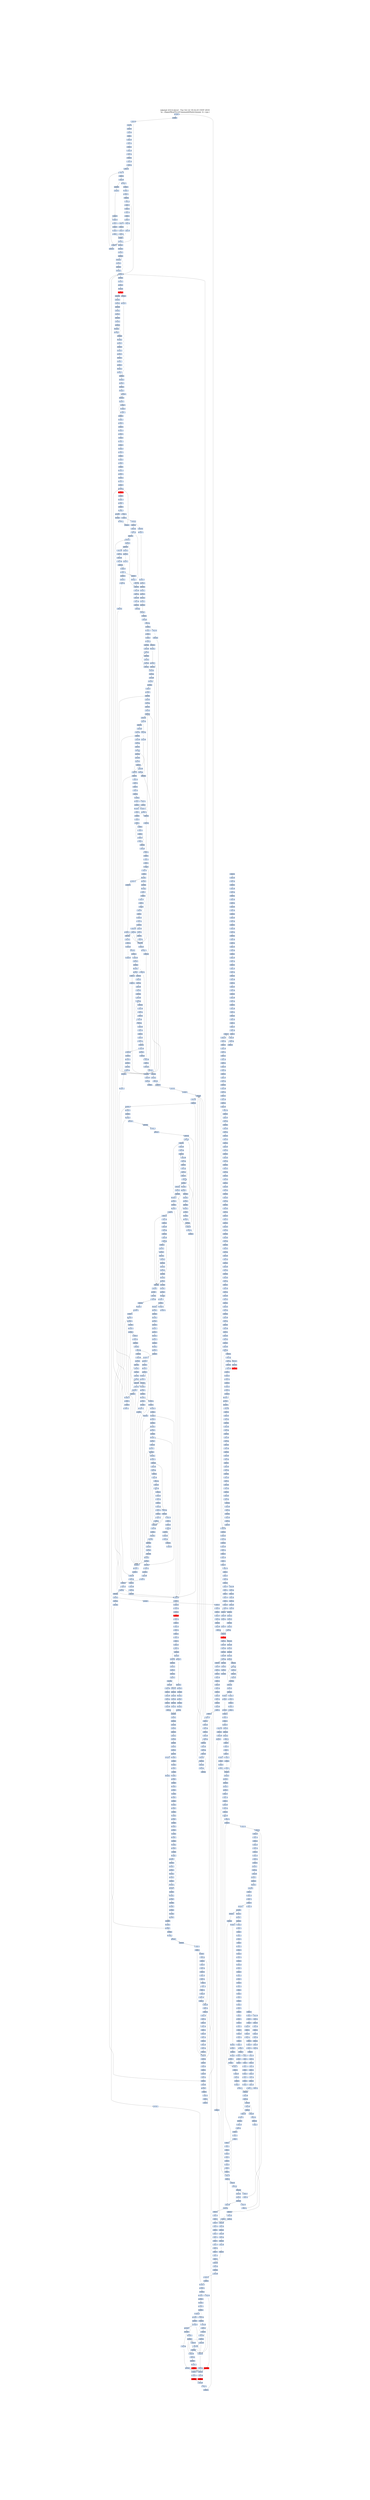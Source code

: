 digraph G {
node[shape=rectangle,style=filled,fillcolor=lightsteelblue,color=lightsteelblue]
bgcolor="transparent"
graph [label="Jakstab v0.8.4-devel   Tue Oct 22 19:32:25 CEST 2019\n-m ../Input/Real/linuxCommandsStatic/uname -b --cpa i", labelloc=t, fontsize=35, pad=30]
"0x0804bfe5"[label="0x0804bfe5\n"];
"0x08078fe8"[label="0x08078fe8\n"];
"0x0804bfe7"[label="0x0804bfe7\n"];
"0x08078fe6"[label="0x08078fe6\n"];
"0x08078fe4"[label="0x08078fe4\n"];
"0x0804bfe2"[label="0x0804bfe2\n"];
"0x08078fe2"[label="0x08078fe2\n"];
"0x08078ff0"[label="0x08078ff0\n"];
"0x0804bfef"[label="0x0804bfef\n"];
"0x0804bfe9"[label="0x0804bfe9\n"];
"0x08078ff8"[label="0x08078ff8\n"];
"0x08078ff6"[label="0x08078ff6\n"];
"0x0804bff8"[label="0x0804bff8\n"];
"0x08078ff4"[label="0x08078ff4\n"];
"0x0804bff3"[label="0x0804bff3\n"];
"0x08078ff2"[label="0x08078ff2\n"];
"0x08078ffe"[label="0x08078ffe\n"];
"0x08078ffb"[label="0x08078ffb\n"];
"0x0804bffc"[label="0x0804bffc\n"];
"0x08079008"[label="0x08079008\n"];
"0x08079006"[label="0x08079006\n"];
"0x08079004"[label="0x08079004\n"];
"0x0804c004"[label="0x0804c004\n"];
"0x08079001"[label="0x08079001\n"];
"0x08079010"[label="0x08079010\n"];
"0x0807900d"[label="0x0807900d\n"];
"0x0807900b"[label="0x0807900b\n"];
"0x0804c00c"[label="0x0804c00c\n"];
"0x08079018"[label="0x08079018\n"];
"0x08079016"[label="0x08079016\n"];
"0x0804c011"[label="0x0804c011\n"];
"0x08079013"[label="0x08079013\n"];
"0x08079020"[label="0x08079020\n"];
"0x0807901c"[label="0x0807901c\n"];
"0x0804c019"[label="0x0804c019\n"];
"0x08079024"[label="0x08079024\n"];
"0x0804c024"[label="0x0804c024\n"];
"0x0807902e"[label="0x0807902e\n"];
"0x0804c02b"[label="0x0804c02b\n"];
"0x0807902a"[label="0x0807902a\n"];
"0x0804c036"[label="0x0804c036\n"];
"0x08079036"[label="0x08079036\n"];
"0x08079032"[label="0x08079032\n"];
"0x08079040"[label="0x08079040\n"];
"0x0804c040"[label="0x0804c040\n"];
"0x0804c039"[label="0x0804c039\n"];
"0x0807903b"[label="0x0807903b\n"];
"0x0804c03b"[label="0x0804c03b\n"];
"0x0804c045"[label="0x0804c045\n"];
"0x0804c047"[label="0x0804c047\n"];
"0x08079045"[label="0x08079045\n"];
"0x08079043"[label="0x08079043\n"];
"0x0807904f"[label="0x0807904f\n"];
"0x0804c04f"[label="0x0804c04f\n"];
"0x0807904d"[label="0x0807904d\n"];
"0x0804c049"[label="0x0804c049\n"];
"0x0807904b"[label="0x0807904b\n"];
"0x0804c04c"[label="0x0804c04c\n"];
"0x08079049"[label="0x08079049\n"];
"0x08079056"[label="0x08079056\n"];
"0x0804c058"[label="0x0804c058\n"];
"0x0804c051"[label="0x0804c051\n"];
"0x08079052"[label="0x08079052\n"];
"0x0804c054"[label="0x0804c054\n"];
"0x0807905f"[label="0x0807905f\n"];
"0x0804c05f"[label="0x0804c05f\n"];
"0x0807905d"[label="0x0807905d\n"];
"0x0804c05c"[label="0x0804c05c\n"];
"0x08079068"[label="0x08079068\n"];
"0x0804c065"[label="0x0804c065\n"];
"0x08079065"[label="0x08079065\n"];
"0x0804c068"[label="0x0804c068\n"];
"0x08079061"[label="0x08079061\n"];
"0x08079070"[label="0x08079070\n"];
"0x0804c06e"[label="0x0804c06e\n"];
"0x0807906e"[label="0x0807906e\n"];
"0x0807906a"[label="0x0807906a\n"];
"0x0804c06b"[label="0x0804c06b\n"];
"0x0804c875"[label="0x0804c875\n"];
"0x0804c076"[label="0x0804c076\n"];
"0x08079075"[label="0x08079075\n"];
"0x0804c071"[label="0x0804c071\n"];
"0x0804c872"[label="0x0804c872\n"];
"0x0804c074"[label="0x0804c074\n"];
"0x0807907d"[label="0x0807907d\n"];
"0x0804c079"[label="0x0804c079\n"];
"0x08079079"[label="0x08079079\n"];
"0x0804c07c"[label="0x0804c07c\n"];
"0x0804c086"[label="0x0804c086\n"];
"0x08079086"[label="0x08079086\n"];
"0x0804c081"[label="0x0804c081\n"];
"0x08099090"[label="0x08099090\n"];
"0x08079082"[label="0x08079082\n"];
"0x0804c084"[label="0x0804c084\n"];
"0x0807908e"[label="0x0807908e\n"];
"0x0804c090"[label="0x0804c090\n"];
"0x0804c089"[label="0x0804c089\n"];
"0x0807908a"[label="0x0807908a\n"];
"0x0804c095"[label="0x0804c095\n"];
"0x08079096"[label="0x08079096\n"];
"0x0804c092"[label="0x0804c092\n"];
"0x08079092"[label="0x08079092\n"];
"0x0804c09d"[label="0x0804c09d\n"];
"0x0807909d"[label="0x0807909d\n"];
"0x0804c0a0"[label="0x0804c0a0\n"];
"0x0804c099"[label="0x0804c099\n"];
"0x08099095"[label="0x08099095\n"];
"0x0807909a"[label="0x0807909a\n"];
"0x0804c0a2"[label="0x0804c0a2\n"];
"0x080790a1"[label="0x080790a1\n"];
"0x080790af"[label="0x080790af\n"];
"0x0804c0b0"[label="0x0804c0b0\n"];
"0x0804c0a9"[label="0x0804c0a9\n"];
"0x0804c0b6"[label="0x0804c0b6\n"];
"0x080790b7"[label="0x080790b7\n"];
"0x0804c0b4"[label="0x0804c0b4\n"];
"0x0804c0bd"[label="0x0804c0bd\n"];
"0x0804c0c0"[label="0x0804c0c0\n"];
"0x080790bc"[label="0x080790bc\n"];
"0x0804c0c6"[label="0x0804c0c6\n"];
"0x080790c7"[label="0x080790c7\n"];
"0x080790c3"[label="0x080790c3\n"];
"0x0804c0c3"[label="0x0804c0c3\n"];
"0x080790c1"[label="0x080790c1\n"];
"0x0804c0cd"[label="0x0804c0cd\n"];
"0x080790cf"[label="0x080790cf\n"];
"0x0804c0ce"[label="0x0804c0ce\n"];
"0x0804c0cf"[label="0x0804c0cf\n"];
"0x0804c0d0"[label="0x0804c0d0\n",fillcolor="red"];
"0x080790cb"[label="0x080790cb\n"];
"0x0804c0cc"[label="0x0804c0cc\n"];
"0x080790d8"[label="0x080790d8\n"];
"0x080790d6"[label="0x080790d6\n"];
"0x0804c0d7"[label="0x0804c0d7\n"];
"0x080790d4"[label="0x080790d4\n"];
"0x0804c0d1"[label="0x0804c0d1\n"];
"0x080790d1"[label="0x080790d1\n"];
"0x0804c0d4"[label="0x0804c0d4\n"];
"0x080790de"[label="0x080790de\n"];
"0x0804c0df"[label="0x0804c0df\n"];
"0x0804c0da"[label="0x0804c0da\n"];
"0x080790db"[label="0x080790db\n"];
"0x0804c0dc"[label="0x0804c0dc\n"];
"0x080790e8"[label="0x080790e8\n"];
"0x080790e6"[label="0x080790e6\n"];
"0x0804c0e8"[label="0x0804c0e8\n"];
"0x080790e4"[label="0x080790e4\n"];
"0x0804c0e1"[label="0x0804c0e1\n"];
"0x0804c0e3"[label="0x0804c0e3\n"];
"0x080790e1"[label="0x080790e1\n"];
"0x0804c0ee"[label="0x0804c0ee\n"];
"0x080790ef"[label="0x080790ef\n"];
"0x080790eb"[label="0x080790eb\n"];
"0x080790f2"[label="0x080790f2\n"];
"0x0804c0f3"[label="0x0804c0f3\n"];
"0x0804c0fe"[label="0x0804c0fe\n"];
"0x0804c100"[label="0x0804c100\n"];
"0x0804c0f9"[label="0x0804c0f9\n"];
"0x080790fa"[label="0x080790fa\n"];
"0x0804c0fb"[label="0x0804c0fb\n"];
"0x08079106"[label="0x08079106\n"];
"0x0804c107"[label="0x0804c107\n"];
"0x0804c103"[label="0x0804c103\n"];
"0x08079101"[label="0x08079101\n"];
"0x0807910c"[label="0x0807910c\n"];
"0x0804c10a"[label="0x0804c10a\n"];
"0x0807910a"[label="0x0807910a\n"];
"0x0804c10c"[label="0x0804c10c\n"];
"0x0804c115"[label="0x0804c115\n"];
"0x0804c118"[label="0x0804c118\n"];
"0x0804c112"[label="0x0804c112\n"];
"0x08079112"[label="0x08079112\n"];
"0x08079120"[label="0x08079120\n"];
"0x0804c11f"[label="0x0804c11f\n"];
"0x0804c11a"[label="0x0804c11a\n"];
"0x08079128"[label="0x08079128\n"];
"0x0804c124"[label="0x0804c124\n"];
"0x0804c12d"[label="0x0804c12d\n"];
"0x0807912d"[label="0x0807912d\n"];
"0x0804c12a"[label="0x0804c12a\n"];
"0x0804c133"[label="0x0804c133\n"];
"0x08079131"[label="0x08079131\n"];
"0x08079140"[label="0x08079140\n"];
"0x0804c13e"[label="0x0804c13e\n"];
"0x0804c139"[label="0x0804c139\n"];
"0x0804c13c"[label="0x0804c13c\n"];
"0x312d302e"[label="0x312d302e\n"];
"0x08079147"[label="0x08079147\n"];
"0x0804c141"[label="0x0804c141\n"];
"0x08079143"[label="0x08079143\n"];
"0x08079142"[label="0x08079142\n"];
"0x0804c144"[label="0x0804c144\n"];
"0x08079141"[label="0x08079141\n"];
"0x0804c14d"[label="0x0804c14d\n"];
"0x0804c150"[label="0x0804c150\n"];
"0x0804c14a"[label="0x0804c14a\n"];
"0x0804c155"[label="0x0804c155\n"];
"0x0804c15e"[label="0x0804c15e\n"];
"0x0804c15c"[label="0x0804c15c\n"];
"0x0804c161"[label="0x0804c161\n"];
"0x0804c170"[label="0x0804c170\n"];
"0x0804c175"[label="0x0804c175\n"];
"0x0804c17d"[label="0x0804c17d\n"];
"0x0804c180"[label="0x0804c180\n"];
"0x0804c17a"[label="0x0804c17a\n"];
"0x0804c17b"[label="0x0804c17b\n"];
"0x0804c17c"[label="0x0804c17c\n"];
"0x0804c186"[label="0x0804c186\n"];
"0x0804c18e"[label="0x0804c18e\n"];
"0x0804c18a"[label="0x0804c18a\n"];
"0x0804c18c"[label="0x0804c18c\n"];
"0x0804c19d"[label="0x0804c19d\n"];
"0x0804c199"[label="0x0804c199\n"];
"0x0804c1a8"[label="0x0804c1a8\n"];
"0x0804c1a3"[label="0x0804c1a3\n"];
"0x0804c1af"[label="0x0804c1af\n"];
"0x0804c1b6"[label="0x0804c1b6\n"];
"0x080791c0"[label="0x080791c0\n"];
"0x0804c1bc"[label="0x0804c1bc\n"];
"0x0804c1c7"[label="0x0804c1c7\n"];
"0x080791c4"[label="0x080791c4\n"];
"0x080791c3"[label="0x080791c3\n"];
"0x0804c1c3"[label="0x0804c1c3\n"];
"0x080791c2"[label="0x080791c2\n"];
"0x080791c1"[label="0x080791c1\n"];
"0x080791cf"[label="0x080791cf\n"];
"0x0804c1cf"[label="0x0804c1cf\n"];
"0x0804c1c9"[label="0x0804c1c9\n"];
"0x080791c9"[label="0x080791c9\n"];
"0x0804c1d7"[label="0x0804c1d7\n"];
"0x0804c1d1"[label="0x0804c1d1\n"];
"0x080791d2"[label="0x080791d2\n"];
"0x0804c1d4"[label="0x0804c1d4\n"];
"0x0804c1de"[label="0x0804c1de\n"];
"0x0804c1df"[label="0x0804c1df\n"];
"0x080791dd"[label="0x080791dd\n"];
"0x0804c1d9"[label="0x0804c1d9\n"];
"0x0804c1db"[label="0x0804c1db\n"];
"0x080791d9"[label="0x080791d9\n"];
"0x080791e7"[label="0x080791e7\n"];
"0x0804c1e7"[label="0x0804c1e7\n"];
"0x080791e3"[label="0x080791e3\n"];
"0x0804c1e4"[label="0x0804c1e4\n"];
"0x080791ed"[label="0x080791ed\n"];
"0x080791eb"[label="0x080791eb\n"];
"0x0804c1eb"[label="0x0804c1eb\n"];
"0x080791e9"[label="0x080791e9\n"];
"0x0804c1f6"[label="0x0804c1f6\n"];
"0x0804c1f1"[label="0x0804c1f1\n"];
"0x080791f3"[label="0x080791f3\n"];
"0x0804c1f4"[label="0x0804c1f4\n"];
"0x080791ff"[label="0x080791ff\n"];
"0x0804c1fe"[label="0x0804c1fe\n"];
"0x0804c200"[label="0x0804c200\n"];
"0x080791f9"[label="0x080791f9\n"];
"0x0804c1fc"[label="0x0804c1fc\n"];
"0x0804c205"[label="0x0804c205\n"];
"0x08079207"[label="0x08079207\n"];
"0x08079205"[label="0x08079205\n"];
"0x0804c20e"[label="0x0804c20e\n"];
"0x0804c210"[label="0x0804c210\n"];
"0x0807920b"[label="0x0807920b\n"];
"0x0804c20b"[label="0x0804c20b\n"];
"0x0804c216"[label="0x0804c216\n"];
"0x08079215"[label="0x08079215\n"];
"0x0804c214"[label="0x0804c214\n"];
"0x08079211"[label="0x08079211\n"];
"0x0807921f"[label="0x0807921f\n"];
"0x0804c220"[label="0x0804c220\n"];
"0x0807921b"[label="0x0807921b\n"];
"0x0804c21a"[label="0x0804c21a\n"];
"0x08079219"[label="0x08079219\n"];
"0x0804c226"[label="0x0804c226\n"];
"0x08079227"[label="0x08079227\n"];
"0x08079225"[label="0x08079225\n"];
"0x0804c228"[label="0x0804c228\n"];
"0x0804c222"[label="0x0804c222\n"];
"0x0804c22d"[label="0x0804c22d\n"];
"0x0807922d"[label="0x0807922d\n"];
"0x08079229"[label="0x08079229\n"];
"0x0804c236"[label="0x0804c236\n"];
"0x08079237"[label="0x08079237\n"];
"0x0804c238"[label="0x0804c238\n"];
"0x08079233"[label="0x08079233\n"];
"0x0804c233"[label="0x0804c233\n"];
"0x0804c23d"[label="0x0804c23d\n"];
"0x0807923d"[label="0x0807923d\n"];
"0x08079248"[label="0x08079248\n"];
"0x0804c246"[label="0x0804c246\n"];
"0x0804c248"[label="0x0804c248\n"];
"0x0804c243"[label="0x0804c243\n"];
"0x08079241"[label="0x08079241\n"];
"0x08079250"[label="0x08079250\n"];
"0x0804c250"[label="0x0804c250\n"];
"0x0807924c"[label="0x0807924c\n"];
"0x0804c24a"[label="0x0804c24a\n"];
"0x08079256"[label="0x08079256\n"];
"0x0804c258"[label="0x0804c258\n"];
"0x080ac260"[label="0x080ac260\n"];
"0x0804c260"[label="0x0804c260\n"];
"0x0807925b"[label="0x0807925b\n"];
"0x080ac26b"[label="0x080ac26b\n"];
"0x08079267"[label="0x08079267\n"];
"0x08079265"[label="0x08079265\n"];
"0x080ac26f"[label="0x080ac26f\n"];
"0x0804c263"[label="0x0804c263\n"];
"0x08079261"[label="0x08079261\n"];
"0x080ac263"[label="0x080ac263\n"];
"0x0807926f"[label="0x0807926f\n"];
"0x080ac264"[label="0x080ac264\n"];
"0x0804c26f"[label="0x0804c26f\n"];
"0x080ac261"[label="0x080ac261\n"];
"0x080ac262"[label="0x080ac262\n"];
"0x0804c269"[label="0x0804c269\n"];
"0x080ac267"[label="0x080ac267\n"];
"0x0807926b"[label="0x0807926b\n"];
"0x0804c275"[label="0x0804c275\n"];
"0x080ac27b"[label="0x080ac27b\n"];
"0x08079277"[label="0x08079277\n"];
"0x080ac279"[label="0x080ac279\n"];
"0x080ac27d"[label="0x080ac27d\n"];
"0x08079271"[label="0x08079271\n"];
"0x080ac273"[label="0x080ac273\n"];
"0x080ac277"[label="0x080ac277\n"];
"0x0807927b"[label="0x0807927b\n"];
"0x0804c27b"[label="0x0804c27b\n"];
"0x0804c286"[label="0x0804c286\n"];
"0x080ac289"[label="0x080ac289\n"];
"0x0804c288"[label="0x0804c288\n"];
"0x08079285"[label="0x08079285\n"];
"0x0804c281"[label="0x0804c281\n"];
"0x080ac290"[label="0x080ac290\n"];
"0x08079281"[label="0x08079281\n"];
"0x080ac28e"[label="0x080ac28e\n"];
"0x0804c284"[label="0x0804c284\n"];
"0x080ac283"[label="0x080ac283\n"];
"0x0807928d"[label="0x0807928d\n"];
"0x080ac287"[label="0x080ac287\n"];
"0x0807928b"[label="0x0807928b\n"];
"0x0804c28a"[label="0x0804c28a\n"];
"0x080ac285"[label="0x080ac285\n"];
"0x08079289"[label="0x08079289\n"];
"0x0804c28c"[label="0x0804c28c\n"];
"0x08079297"[label="0x08079297\n"];
"0x080ac29c"[label="0x080ac29c\n"];
"0x080ac29a"[label="0x080ac29a\n"];
"0x0804c291"[label="0x0804c291\n"];
"0x080ac2a0"[label="0x080ac2a0\n"];
"0x08079293"[label="0x08079293\n"];
"0x080ac29e"[label="0x080ac29e\n"];
"0x0804c294"[label="0x0804c294\n"];
"0x0804c29d"[label="0x0804c29d\n"];
"0x080792a0"[label="0x080792a0\n"];
"0x080ac294"[label="0x080ac294\n"];
"0x080ac292"[label="0x080ac292\n"];
"0x0804c299"[label="0x0804c299\n"];
"0x080ac298"[label="0x080ac298\n"];
"0x0807929b"[label="0x0807929b\n"];
"0x080ac296"[label="0x080ac296\n"];
"0x080ac2ab"[label="0x080ac2ab\n"];
"0x0804c2a6"[label="0x0804c2a6\n"];
"0x080ac2a9"[label="0x080ac2a9\n"];
"0x080ac2aa"[label="0x080ac2aa\n"];
"0x080792a4"[label="0x080792a4\n"];
"0x080ac2b0"[label="0x080ac2b0\n"];
"0x0804c2a3"[label="0x0804c2a3\n"];
"0x080ac2a4"[label="0x080ac2a4\n"];
"0x080ac2a2"[label="0x080ac2a2\n"];
"0x080792ad"[label="0x080792ad\n"];
"0x0804c2a9"[label="0x0804c2a9\n"];
"0x080ac2a7"[label="0x080ac2a7\n"];
"0x080ac2a8"[label="0x080ac2a8\n"];
"0x0804c2ab"[label="0x0804c2ab\n"];
"0x080792a9"[label="0x080792a9\n"];
"0x0804c2b5"[label="0x0804c2b5\n"];
"0x080792b8"[label="0x080792b8\n"];
"0x0804c2b7"[label="0x0804c2b7\n"];
"0x080ac2ba"[label="0x080ac2ba\n"];
"0x0804c2b2"[label="0x0804c2b2\n"];
"0x080792b3"[label="0x080792b3\n"];
"0x080ac2c0"[label="0x080ac2c0\n"];
"0x080492be"[label="0x080492be\n"];
"0x080ac2b4"[label="0x080ac2b4\n"];
"0x080792bd"[label="0x080792bd\n"];
"0x080ac2b2"[label="0x080ac2b2\n"];
"0x080ac2b7"[label="0x080ac2b7\n"];
"0x0804c2bb"[label="0x0804c2bb\n"];
"0x080ac2cb"[label="0x080ac2cb\n"];
"0x080792c7"[label="0x080792c7\n"];
"0x080ac2c9"[label="0x080ac2c9\n"];
"0x0804c2c8"[label="0x0804c2c8\n"];
"0x0804c2c1"[label="0x0804c2c1\n"];
"0x080492c1"[label="0x080492c1\n"];
"0x080ac2cf"[label="0x080ac2cf\n"];
"0x080792c2"[label="0x080792c2\n"];
"0x080792cd"[label="0x080792cd\n"];
"0x080ac2c2"[label="0x080ac2c2\n"];
"0x0804c2d0"[label="0x0804c2d0\n"];
"0x080ac2c7"[label="0x080ac2c7\n"];
"0x080792c9"[label="0x080792c9\n"];
"0x0804c2cc"[label="0x0804c2cc\n"];
"0x080ac2db"[label="0x080ac2db\n"];
"0x0804c2d6"[label="0x0804c2d6\n"];
"0x080792d7"[label="0x080792d7\n"];
"0x080ac2d9"[label="0x080ac2d9\n"];
"0x0804c2d8"[label="0x0804c2d8\n"];
"0x080ac2dd"[label="0x080ac2dd\n"];
"0x080792d2"[label="0x080792d2\n"];
"0x080ac2d3"[label="0x080ac2d3\n"];
"0x0804c2df"[label="0x0804c2df\n"];
"0x080ac2d1"[label="0x080ac2d1\n"];
"0x080792dc"[label="0x080792dc\n"];
"0x0804c2db"[label="0x0804c2db\n"];
"0x080ac2d5"[label="0x080ac2d5\n"];
"0x0804c2e5"[label="0x0804c2e5\n"];
"0x080ac2eb"[label="0x080ac2eb\n"];
"0x080ac2e9"[label="0x080ac2e9\n"];
"0x080792e5"[label="0x080792e5\n"];
"0x080ac2ef"[label="0x080ac2ef\n"];
"0x0804c2e1"[label="0x0804c2e1\n"];
"0x080792e1"[label="0x080792e1\n"];
"0x0804c2e4"[label="0x0804c2e4\n"];
"0x080792f0"[label="0x080792f0\n"];
"0x080ac2e3"[label="0x080ac2e3\n"];
"0x080ac2e1"[label="0x080ac2e1\n"];
"0x0804c2f0"[label="0x0804c2f0\n"];
"0x0804f2f0"[label="0x0804f2f0\n"];
"0x080ac2e7"[label="0x080ac2e7\n"];
"0x080792eb"[label="0x080792eb\n"];
"0x080ac2e5"[label="0x080ac2e5\n"];
"0x0804c2eb"[label="0x0804c2eb\n"];
"0x0804c2ec"[label="0x0804c2ec\n"];
"0x080ac2fb"[label="0x080ac2fb\n"];
"0x080ac2f9"[label="0x080ac2f9\n"];
"0x080792f5"[label="0x080792f5\n"];
"0x0804f2f1"[label="0x0804f2f1\n"];
"0x080ac2ff"[label="0x080ac2ff\n"];
"0x0804c2f1"[label="0x0804c2f1\n"];
"0x0804c2f3"[label="0x0804c2f3\n"];
"0x080ac2f3"[label="0x080ac2f3\n"];
"0x080792ff"[label="0x080792ff\n"];
"0x080ac2f1"[label="0x080ac2f1\n"];
"0x080ac2f7"[label="0x080ac2f7\n"];
"0x080792fb"[label="0x080792fb\n"];
"0x080ac2f5"[label="0x080ac2f5\n"];
"0x080792f9"[label="0x080792f9\n"];
"0x080ac30b"[label="0x080ac30b\n"];
"0x08079307"[label="0x08079307\n"];
"0x080ac309"[label="0x080ac309\n"];
"0x08079305"[label="0x08079305\n"];
"0x080ac30f"[label="0x080ac30f\n"];
"0x080ac30d"[label="0x080ac30d\n"];
"0x08079301"[label="0x08079301\n"];
"0x08079310"[label="0x08079310\n"];
"0x080ac303"[label="0x080ac303\n"];
"0x080ac301"[label="0x080ac301\n"];
"0x080ac307"[label="0x080ac307\n"];
"0x08079309"[label="0x08079309\n"];
"0x08079318"[label="0x08079318\n"];
"0x080ac31c"[label="0x080ac31c\n"];
"0x08079316"[label="0x08079316\n"];
"0x080ac31a"[label="0x080ac31a\n"];
"0x08079313"[label="0x08079313\n"];
"0x080ac31e"[label="0x080ac31e\n"];
"0x080ac313"[label="0x080ac313\n"];
"0x0807931f"[label="0x0807931f\n"];
"0x080ac311"[label="0x080ac311\n"];
"0x080ac317"[label="0x080ac317\n"];
"0x080ac315"[label="0x080ac315\n"];
"0x080ac330"[label="0x080ac330\n"];
"0x08079321"[label="0x08079321\n",fillcolor="red"];
"0x080ac323"[label="0x080ac323\n"];
"0x08078b30"[label="0x08078b30\n"];
"0x080ac324"[label="0x080ac324\n"];
"0x080ac321"[label="0x080ac321\n"];
"0x080ac322"[label="0x080ac322\n"];
"0x080ac325"[label="0x080ac325\n"];
"0x080ac33b"[label="0x080ac33b\n"];
"0x08078b38"[label="0x08078b38\n"];
"0x080ac33c"[label="0x080ac33c\n"];
"0x08078b36"[label="0x08078b36\n"];
"0x080ac339"[label="0x080ac339\n"];
"0x080ac33a"[label="0x080ac33a\n"];
"0x08078b33"[label="0x08078b33\n"];
"0x080ac340"[label="0x080ac340\n"];
"0x080ac33d"[label="0x080ac33d\n"];
"0x080ac334"[label="0x080ac334\n"];
"0x08078b3e"[label="0x08078b3e\n"];
"0x080ac332"[label="0x080ac332\n"];
"0x08078b3c"[label="0x08078b3c\n"];
"0x08078b3b"[label="0x08078b3b\n"];
"0x080ac336"[label="0x080ac336\n"];
"0x08078b48"[label="0x08078b48\n"];
"0x08078b45"[label="0x08078b45\n"];
"0x080ac34a"[label="0x080ac34a\n"];
"0x080ac34f"[label="0x080ac34f\n"];
"0x08078b43"[label="0x08078b43\n"];
"0x080ac350"[label="0x080ac350\n"];
"0x080ac34d"[label="0x080ac34d\n"];
"0x08078b41"[label="0x08078b41\n"];
"0x080ac34e"[label="0x080ac34e\n"];
"0x08079350"[label="0x08079350\n"];
"0x080ac344"[label="0x080ac344\n"];
"0x08078b4f"[label="0x08078b4f\n"];
"0x0807934e"[label="0x0807934e\n"];
"0x080ac342"[label="0x080ac342\n"];
"0x08078b4d"[label="0x08078b4d\n"];
"0x080ac348"[label="0x080ac348\n"];
"0x0807934b"[label="0x0807934b\n"];
"0x08078b4a"[label="0x08078b4a\n"];
"0x080ac346"[label="0x080ac346\n"];
"0x08079358"[label="0x08079358\n"];
"0x08078b58"[label="0x08078b58\n"];
"0x080ac35c"[label="0x080ac35c\n"];
"0x080ac35a"[label="0x080ac35a\n"];
"0x08079354"[label="0x08079354\n"];
"0x080ac360"[label="0x080ac360\n"];
"0x08079352"[label="0x08079352\n"];
"0x08078b52"[label="0x08078b52\n"];
"0x08078b51"[label="0x08078b51\n"];
"0x080ac35e"[label="0x080ac35e\n"];
"0x08078b5f"[label="0x08078b5f\n"];
"0x080ac351"[label="0x080ac351\n"];
"0x08078b5d"[label="0x08078b5d\n"];
"0x0807935d"[label="0x0807935d\n"];
"0x08078b5b"[label="0x08078b5b\n"];
"0x080ac358"[label="0x080ac358\n"];
"0x08078b67"[label="0x08078b67\n"];
"0x08079365"[label="0x08079365\n"];
"0x08078b64"[label="0x08078b64\n"];
"0x08079363"[label="0x08079363\n"];
"0x080ac370"[label="0x080ac370\n"];
"0x08078b62"[label="0x08078b62\n"];
"0x08079361"[label="0x08079361\n"];
"0x08078b70"[label="0x08078b70\n"];
"0x08079370"[label="0x08079370\n"];
"0x08078b6e"[label="0x08078b6e\n"];
"0x080ac362"[label="0x080ac362\n"];
"0x080ac367"[label="0x080ac367\n"];
"0x0807936b"[label="0x0807936b\n"];
"0x08078b6b"[label="0x08078b6b\n"];
"0x08078b69"[label="0x08078b69\n"];
"0x08078b76"[label="0x08078b76\n"];
"0x08078b73"[label="0x08078b73\n"];
"0x08078b80"[label="0x08078b80\n"];
"0x080ac374"[label="0x080ac374\n"];
"0x080ac372"[label="0x080ac372\n"];
"0x0807937c"[label="0x0807937c\n"];
"0x08078b7b"[label="0x08078b7b\n",fillcolor="red"];
"0x08078b7a"[label="0x08078b7a\n"];
"0x08078b88"[label="0x08078b88\n"];
"0x08078b83"[label="0x08078b83\n",fillcolor="red"];
"0x08079381"[label="0x08079381\n"];
"0x08078b90"[label="0x08078b90\n"];
"0x08078b8f"[label="0x08078b8f\n"];
"0x0807938d"[label="0x0807938d\n"];
"0x08078b8d"[label="0x08078b8d\n"];
"0x08078b8a"[label="0x08078b8a\n"];
"0x08079392"[label="0x08079392\n"];
"0x08078ba0"[label="0x08078ba0\n"];
"0x0807939e"[label="0x0807939e\n"];
"0x08078ba6"[label="0x08078ba6\n"];
"0x08078ba3"[label="0x08078ba3\n"];
"0x080793a3"[label="0x080793a3\n"];
"0x08078ba1"[label="0x08078ba1\n"];
"0x08078bb0"[label="0x08078bb0\n"];
"0x080793af"[label="0x080793af\n"];
"0x08078bac"[label="0x08078bac\n"];
"0x08078baa"[label="0x08078baa\n"];
"0x08078bb7"[label="0x08078bb7\n"];
"0x080793b4"[label="0x080793b4\n"];
"0x08078bb2"[label="0x08078bb2\n"];
"0x08078bc0"[label="0x08078bc0\n"];
"0x08078bbb"[label="0x08078bbb\n",fillcolor="red"];
"0x08078bba"[label="0x08078bba\n"];
"0x08078bc6"[label="0x08078bc6\n"];
"0x08078bc5"[label="0x08078bc5\n"];
"0x080793c4"[label="0x080793c4\n"];
"0x08078bc3"[label="0x08078bc3\n"];
"0x08078bcf"[label="0x08078bcf\n"];
"0x0804cbc9"[label="0x0804cbc9\n"];
"0x08078bcb"[label="0x08078bcb\n"];
"0x080793c9"[label="0x080793c9\n"];
"0x0804cbcc"[label="0x0804cbcc\n"];
"0x08078bd6"[label="0x08078bd6\n"];
"0x08078bd3"[label="0x08078bd3\n"];
"0x080793de"[label="0x080793de\n"];
"0x08078bdc"[label="0x08078bdc\n"];
"0x08078bda"[label="0x08078bda\n"];
"0x080793d9"[label="0x080793d9\n"];
"0x08078be5"[label="0x08078be5\n",fillcolor="red"];
"0x08078be4"[label="0x08078be4\n"];
"0x08078be1"[label="0x08078be1\n"];
"0x080793ec"[label="0x080793ec\n"];
"0x080793f1"[label="0x080793f1\n"];
"0x080793fd"[label="0x080793fd\n"];
"0x0804b406"[label="0x0804b406\n",fillcolor="red"];
"0x0804b403"[label="0x0804b403\n"];
"0x08079402"[label="0x08079402\n"];
"0x08078c10"[label="0x08078c10\n"];
"0x0807940e"[label="0x0807940e\n"];
"0x08078c17"[label="0x08078c17\n"];
"0x08079413"[label="0x08079413\n"];
"0x08078c12"[label="0x08078c12\n"];
"0x08078c11"[label="0x08078c11\n"];
"0x08078c1f"[label="0x08078c1f\n"];
"0x0807941f"[label="0x0807941f\n"];
"0x08078c1e"[label="0x08078c1e\n"];
"0x08078c1d"[label="0x08078c1d\n"];
"0x08078c28"[label="0x08078c28\n"];
"0x08079424"[label="0x08079424\n"];
"0x08078c22"[label="0x08078c22\n"];
"0x08079430"[label="0x08079430\n"];
"0x08078c2e"[label="0x08078c2e\n"];
"0x08078c2c"[label="0x08078c2c\n"];
"0x08078c36"[label="0x08078c36\n"];
"0x08079435"[label="0x08079435\n"];
"0x08078c34"[label="0x08078c34\n"];
"0x08078c32"[label="0x08078c32\n"];
"0x08078c3b"[label="0x08078c3b\n"];
"0x08079446"[label="0x08079446\n"];
"0x08078c45"[label="0x08078c45\n"];
"0x08079444"[label="0x08079444\n"];
"0x08078c43"[label="0x08078c43\n"];
"0x08079441"[label="0x08079441\n"];
"0x08078c41"[label="0x08078c41\n"];
"0x08078c50"[label="0x08078c50\n"];
"0x0807944e"[label="0x0807944e\n"];
"0x0807944c"[label="0x0807944c\n"];
"0x08078c4a"[label="0x08078c4a\n"];
"0x0807944a"[label="0x0807944a\n"];
"0x08079457"[label="0x08079457\n"];
"0x08078c56"[label="0x08078c56\n"];
"0x08078c54"[label="0x08078c54\n"];
"0x08079453"[label="0x08079453\n"];
"0x08079451"[label="0x08079451\n"];
"0x08078c60"[label="0x08078c60\n"];
"0x08079460"[label="0x08079460\n"];
"0x0807945d"[label="0x0807945d\n"];
"0x08078c5c"[label="0x08078c5c\n"];
"0x08079464"[label="0x08079464\n"];
"0x08078c64"[label="0x08078c64\n"];
"0x08079463"[label="0x08079463\n"];
"0x08078c62"[label="0x08078c62\n"];
"0x08079462"[label="0x08079462\n"];
"0x08079461"[label="0x08079461\n"];
"0x08078c6e"[label="0x08078c6e\n"];
"0x08078c6a"[label="0x08078c6a\n"];
"0x08078c78"[label="0x08078c78\n"];
"0x08078c75"[label="0x08078c75\n"];
"0x08078c72"[label="0x08078c72\n"];
"0x08078c80"[label="0x08078c80\n"];
"0x08078c7e"[label="0x08078c7e\n"];
"0x08078c88"[label="0x08078c88\n"];
"0x08078c86"[label="0x08078c86\n"];
"0x08078c90"[label="0x08078c90\n"];
"0x08078c98"[label="0x08078c98\n"];
"0x08078c95"[label="0x08078c95\n"];
"0x08078c93"[label="0x08078c93\n"];
"0x08078c9f"[label="0x08078c9f\n"];
"0x08078c9d"[label="0x08078c9d\n"];
"0x08078ca5"[label="0x08078ca5\n"];
"0x08078ca3"[label="0x08078ca3\n"];
"0x08078ca1"[label="0x08078ca1\n"];
"0x08078cb0"[label="0x08078cb0\n"];
"0x08078cae"[label="0x08078cae\n"];
"0x08078cab"[label="0x08078cab\n"];
"0x08078cb8"[label="0x08078cb8\n"];
"0x08078cb4"[label="0x08078cb4\n"];
"0x08078cbe"[label="0x08078cbe\n"];
"0x08078cba"[label="0x08078cba\n"];
"0x08078cc7"[label="0x08078cc7\n"];
"0x08078cc4"[label="0x08078cc4\n"];
"0x08078cd0"[label="0x08078cd0\n"];
"0x08078ccd"[label="0x08078ccd\n"];
"0x08078cc9"[label="0x08078cc9\n"];
"0x08078cd6"[label="0x08078cd6\n"];
"0x08078ce0"[label="0x08078ce0\n"];
"0x08078cdc"[label="0x08078cdc\n"];
"0x08078cdb"[label="0x08078cdb\n"];
"0x08078ce7"[label="0x08078ce7\n"];
"0x08078ce5"[label="0x08078ce5\n"];
"0x08078ce3"[label="0x08078ce3\n"];
"0x08078cee"[label="0x08078cee\n"];
"0x08078ceb"[label="0x08078ceb\n"];
"0x08078ce9"[label="0x08078ce9\n"];
"0x08078cf8"[label="0x08078cf8\n"];
"0x08078cf6"[label="0x08078cf6\n"];
"0x08078cf4"[label="0x08078cf4\n"];
"0x08078cf1"[label="0x08078cf1\n"];
"0x08078cfb"[label="0x08078cfb\n"];
"0x08078d07"[label="0x08078d07\n"];
"0x08078d05"[label="0x08078d05\n"];
"0x08078d01"[label="0x08078d01\n"];
"0x08078d0d"[label="0x08078d0d\n"];
"0x08078d0b"[label="0x08078d0b\n"];
"0x08078d15"[label="0x08078d15\n"];
"0x08078d11"[label="0x08078d11\n"];
"0x08078d20"[label="0x08078d20\n"];
"0x08078d1c"[label="0x08078d1c\n"];
"0x08078d1b"[label="0x08078d1b\n"];
"0x08078d28"[label="0x08078d28\n"];
"0x08078d25"[label="0x08078d25\n"];
"0x08078d23"[label="0x08078d23\n"];
"0x08078d30"[label="0x08078d30\n"];
"0x0804c52f"[label="0x0804c52f\n"];
"0x08078d2c"[label="0x08078d2c\n"];
"0x08078d2a"[label="0x08078d2a\n"];
"0x0804c535"[label="0x0804c535\n"];
"0x08078d37"[label="0x08078d37\n"];
"0x0804c538"[label="0x0804c538\n"];
"0x08078d34"[label="0x08078d34\n"];
"0x0804c53e"[label="0x0804c53e\n"];
"0x08078d3f"[label="0x08078d3f\n"];
"0x08078d3d"[label="0x08078d3d\n"];
"0x08078d3b"[label="0x08078d3b\n"];
"0x08078d39"[label="0x08078d39\n"];
"0x08078d47"[label="0x08078d47\n"];
"0x08078d45"[label="0x08078d45\n"];
"0x0804c541"[label="0x0804c541\n"];
"0x08078d43"[label="0x08078d43\n"];
"0x0804c543"[label="0x0804c543\n"];
"0x08078d41"[label="0x08078d41\n"];
"0x08078d50"[label="0x08078d50\n"];
"0x0804c54f"[label="0x0804c54f\n"];
"0x0804c549"[label="0x0804c549\n"];
"0x08078d58"[label="0x08078d58\n"];
"0x0804c555"[label="0x0804c555\n"];
"0x08078d56"[label="0x08078d56\n"];
"0x08078d54"[label="0x08078d54\n"];
"0x08078d52"[label="0x08078d52\n"];
"0x08099560"[label="0x08099560\n"];
"0x0804c55d"[label="0x0804c55d\n"];
"0x08078d5e"[label="0x08078d5e\n"];
"0x0804c559"[label="0x0804c559\n"];
"0x08078d5b"[label="0x08078d5b\n"];
"0x08078d68"[label="0x08078d68\n"];
"0x0809956a"[label="0x0809956a\n"];
"0x08078d66"[label="0x08078d66\n"];
"0x0804c568"[label="0x0804c568\n"];
"0x08078d64"[label="0x08078d64\n"];
"0x0804c561"[label="0x0804c561\n"];
"0x0804c564"[label="0x0804c564\n"];
"0x08078d61"[label="0x08078d61\n"];
"0x0809956f"[label="0x0809956f\n"];
"0x08078d70"[label="0x08078d70\n"];
"0x08099561"[label="0x08099561\n"];
"0x0804c569"[label="0x0804c569\n"];
"0x08078d6c"[label="0x08078d6c\n"];
"0x08099566"[label="0x08099566\n"];
"0x08078d6a"[label="0x08078d6a\n"];
"0x08099579"[label="0x08099579\n"];
"0x08078d76"[label="0x08078d76\n"];
"0x08078d73"[label="0x08078d73\n"];
"0x0809957f"[label="0x0809957f\n"];
"0x08078d7f"[label="0x08078d7f\n"];
"0x08099575"[label="0x08099575\n"];
"0x08078d7b"[label="0x08078d7b\n"];
"0x08099577"[label="0x08099577\n"];
"0x08078d79"[label="0x08078d79\n"];
"0x08099589"[label="0x08099589\n"];
"0x08078d87"[label="0x08078d87\n"];
"0x0809958e"[label="0x0809958e\n"];
"0x08078d83"[label="0x08078d83\n"];
"0x08078d8f"[label="0x08078d8f\n"];
"0x08099581"[label="0x08099581\n"];
"0x08099584"[label="0x08099584\n"];
"0x08099583"[label="0x08099583\n"];
"0x08099588"[label="0x08099588\n"];
"0x08078d89"[label="0x08078d89\n"];
"0x08078d96"[label="0x08078d96\n",fillcolor="red"];
"0x08078d95"[label="0x08078d95\n"];
"0x08078d94"[label="0x08078d94\n"];
"0x08078d93"[label="0x08078d93\n"];
"0x08078d92"[label="0x08078d92\n"];
"0x08078da0"[label="0x08078da0\n"];
"0x08078da8"[label="0x08078da8\n"];
"0x08078da6"[label="0x08078da6\n"];
"0x08078da4"[label="0x08078da4\n"];
"0x0807adb0"[label="0x0807adb0\n"];
"0x08078daf"[label="0x08078daf\n"];
"0x08078dad"[label="0x08078dad\n"];
"0x08078dab"[label="0x08078dab\n"];
"0x08078db7"[label="0x08078db7\n"];
"0x08078db4"[label="0x08078db4\n"];
"0x08078db2"[label="0x08078db2\n"];
"0x08078dbf"[label="0x08078dbf\n"];
"0x08078dbb"[label="0x08078dbb\n"];
"0x08078dc6"[label="0x08078dc6\n"];
"0x08078dcf"[label="0x08078dcf\n"];
"0x08078dcb"[label="0x08078dcb\n"];
"0x080a1de0"[label="0x080a1de0\n"];
"0x08078dd3"[label="0x08078dd3\n"];
"0x08078de0"[label="0x08078de0\n"];
"0x080a1de9"[label="0x080a1de9\n"];
"0x08078de6"[label="0x08078de6\n"];
"0x080a1def"[label="0x080a1def\n"];
"0x08078de4"[label="0x08078de4\n"];
"0x08078de2"[label="0x08078de2\n"];
"0x080a1de3"[label="0x080a1de3\n"];
"0x080a1de4"[label="0x080a1de4\n"];
"0x080a1de1"[label="0x080a1de1\n"];
"0x08078dee"[label="0x08078dee\n"];
"0x080a1de2"[label="0x080a1de2\n"];
"0x08078dec"[label="0x08078dec\n"];
"0x08078dea"[label="0x08078dea\n"];
"0x080a1dfc"[label="0x080a1dfc\n"];
"0x08078df6"[label="0x08078df6\n"];
"0x080a1dfa"[label="0x080a1dfa\n"];
"0x080a1e00"[label="0x080a1e00\n"];
"0x08078df2"[label="0x08078df2\n"];
"0x0804c5f4"[label="0x0804c5f4\n"];
"0x080a1dfe"[label="0x080a1dfe\n"];
"0x0804c5fd"[label="0x0804c5fd\n"];
"0x080a1df2"[label="0x080a1df2\n"];
"0x08078dfc"[label="0x08078dfc\n"];
"0x0804c5fa"[label="0x0804c5fa\n"];
"0x080a1df6"[label="0x080a1df6\n"];
"0x0804c5fc"[label="0x0804c5fc\n"];
"0x08078df9"[label="0x08078df9\n"];
"0x080a1e0b"[label="0x080a1e0b\n"];
"0x08078e06"[label="0x08078e06\n"];
"0x080a1e09"[label="0x080a1e09\n"];
"0x0804c608"[label="0x0804c608\n"];
"0x08078e04"[label="0x08078e04\n"];
"0x080a1e0f"[label="0x080a1e0f\n"];
"0x0804c603"[label="0x0804c603\n"];
"0x080a1e0d"[label="0x080a1e0d\n"];
"0x08078e02"[label="0x08078e02\n"];
"0x080a1e03"[label="0x080a1e03\n"];
"0x08078e0f"[label="0x08078e0f\n"];
"0x0804c60f"[label="0x0804c60f\n"];
"0x0804c610"[label="0x0804c610\n"];
"0x080a1e07"[label="0x080a1e07\n"];
"0x0804c609"[label="0x0804c609\n"];
"0x08078e0b"[label="0x08078e0b\n"];
"0x08078e17"[label="0x08078e17\n"];
"0x080a1e19"[label="0x080a1e19\n"];
"0x08078e13"[label="0x08078e13\n"];
"0x080a1e1e"[label="0x080a1e1e\n"];
"0x080a1e11"[label="0x080a1e11\n"];
"0x08078e1d"[label="0x08078e1d\n"];
"0x080a1e17"[label="0x080a1e17\n"];
"0x08078e1b"[label="0x08078e1b\n"];
"0x08078e19"[label="0x08078e19\n"];
"0x08078e28"[label="0x08078e28\n"];
"0x08078e26"[label="0x08078e26\n"];
"0x080a1e2a"[label="0x080a1e2a\n"];
"0x08078e24"[label="0x08078e24\n"];
"0x080a1e30"[label="0x080a1e30\n"];
"0x080a1e2d"[label="0x080a1e2d\n"];
"0x08078e21"[label="0x08078e21\n"];
"0x08078e30"[label="0x08078e30\n"];
"0x080a1e24"[label="0x080a1e24\n"];
"0x080a1e21"[label="0x080a1e21\n"];
"0x08078e2e"[label="0x08078e2e\n"];
"0x08078e2c"[label="0x08078e2c\n"];
"0x08078e2a"[label="0x08078e2a\n"];
"0x080a1e26"[label="0x080a1e26\n"];
"0x08078e38"[label="0x08078e38\n"];
"0x080a1e3c"[label="0x080a1e3c\n"];
"0x080a1e3a"[label="0x080a1e3a\n"];
"0x08078e32"[label="0x08078e32\n"];
"0x080a1e3e"[label="0x080a1e3e\n"];
"0x08078e40"[label="0x08078e40\n"];
"0x08078e3e"[label="0x08078e3e\n"];
"0x080a1e32"[label="0x080a1e32\n"];
"0x08078e3c"[label="0x08078e3c\n"];
"0x080a1e38"[label="0x080a1e38\n"];
"0x08078e3a"[label="0x08078e3a\n"];
"0x080a1e36"[label="0x080a1e36\n"];
"0x080a1e4b"[label="0x080a1e4b\n"];
"0x080a1e4c"[label="0x080a1e4c\n"];
"0x08078e46"[label="0x08078e46\n"];
"0x080a1e49"[label="0x080a1e49\n"];
"0x080a1e4f"[label="0x080a1e4f\n"];
"0x080a1e50"[label="0x080a1e50\n"];
"0x08078e43"[label="0x08078e43\n"];
"0x080a1e4d"[label="0x080a1e4d\n"];
"0x080a1e4e"[label="0x080a1e4e\n"];
"0x08078e50"[label="0x08078e50\n"];
"0x080a1e44"[label="0x080a1e44\n"];
"0x08078e4e"[label="0x08078e4e\n"];
"0x080a1e42"[label="0x080a1e42\n"];
"0x080a1e47"[label="0x080a1e47\n"];
"0x08078e4c"[label="0x08078e4c\n"];
"0x08078e49"[label="0x08078e49\n"];
"0x08078e55"[label="0x08078e55\n"];
"0x080a1e5a"[label="0x080a1e5a\n"];
"0x080a1e5f"[label="0x080a1e5f\n"];
"0x08078e53"[label="0x08078e53\n"];
"0x08078e60"[label="0x08078e60\n"];
"0x08078e5e"[label="0x08078e5e\n"];
"0x080a1e52"[label="0x080a1e52\n"];
"0x08078e5a"[label="0x08078e5a\n"];
"0x08078e68"[label="0x08078e68\n"];
"0x080a1e6c"[label="0x080a1e6c\n"];
"0x080a1e6a"[label="0x080a1e6a\n"];
"0x08078e64"[label="0x08078e64\n"];
"0x080a1e70"[label="0x080a1e70\n"];
"0x08078e62"[label="0x08078e62\n"];
"0x08078e6f"[label="0x08078e6f\n"];
"0x080a1e68"[label="0x080a1e68\n"];
"0x08078e6b"[label="0x08078e6b\n"];
"0x080a1e65"[label="0x080a1e65\n"];
"0x08078e78"[label="0x08078e78\n"];
"0x080a1e7c"[label="0x080a1e7c\n"];
"0x080a1e7a"[label="0x080a1e7a\n"];
"0x08078e74"[label="0x08078e74\n"];
"0x080a1e80"[label="0x080a1e80\n"];
"0x08078e80"[label="0x08078e80\n"];
"0x080a1e74"[label="0x080a1e74\n"];
"0x0807967e"[label="0x0807967e\n"];
"0x080a1e77"[label="0x080a1e77\n"];
"0x08078e79"[label="0x08078e79\n"];
"0x08079688"[label="0x08079688\n"];
"0x08078e86"[label="0x08078e86\n"];
"0x080a1e89"[label="0x080a1e89\n"];
"0x08078e83"[label="0x08078e83\n"];
"0x080a1e90"[label="0x080a1e90\n"];
"0x08079682"[label="0x08079682\n"];
"0x08078e8f"[label="0x08078e8f\n"];
"0x08078e8d"[label="0x08078e8d\n"];
"0x08078e8b"[label="0x08078e8b\n"];
"0x08078e89"[label="0x08078e89\n"];
"0x080a1e86"[label="0x080a1e86\n"];
"0x08078e98"[label="0x08078e98\n"];
"0x080a1e9c"[label="0x080a1e9c\n"];
"0x080a1e99"[label="0x080a1e99\n"];
"0x08078e93"[label="0x08078e93\n"];
"0x080a1e9d"[label="0x080a1e9d\n"];
"0x08078e91"[label="0x08078e91\n"];
"0x080a1e93"[label="0x080a1e93\n"];
"0x08078e9f"[label="0x08078e9f\n"];
"0x08078e9d"[label="0x08078e9d\n"];
"0x080a1e97"[label="0x080a1e97\n"];
"0x08078ea6"[label="0x08078ea6\n"];
"0x080a1ea9"[label="0x080a1ea9\n"];
"0x08078ea4"[label="0x08078ea4\n"];
"0x080a1ead"[label="0x080a1ead\n"];
"0x08078ea1"[label="0x08078ea1\n"];
"0x080a1ea3"[label="0x080a1ea3\n"];
"0x080a1ea1"[label="0x080a1ea1\n"];
"0x08078eae"[label="0x08078eae\n"];
"0x08078ead"[label="0x08078ead\n"];
"0x080a1ea7"[label="0x080a1ea7\n"];
"0x08078eaa"[label="0x08078eaa\n"];
"0x080a1ebb"[label="0x080a1ebb\n"];
"0x08078eb7"[label="0x08078eb7\n"];
"0x080a1ebf"[label="0x080a1ebf\n"];
"0x080a1ebd"[label="0x080a1ebd\n"];
"0x08078eb2"[label="0x08078eb2\n"];
"0x08079ec0"[label="0x08079ec0\n"];
"0x080a1eb3"[label="0x080a1eb3\n"];
"0x0804c6bf"[label="0x0804c6bf\n"];
"0x08078ebe"[label="0x08078ebe\n"];
"0x080a1eb1"[label="0x080a1eb1\n"];
"0x080a1eb2"[label="0x080a1eb2\n"];
"0x080a1eb8"[label="0x080a1eb8\n"];
"0x08078ebb"[label="0x08078ebb\n"];
"0x0804c6bb"[label="0x0804c6bb\n"];
"0x08079ec7"[label="0x08079ec7\n"];
"0x0804c6c7"[label="0x0804c6c7\n"];
"0x080a1eca"[label="0x080a1eca\n"];
"0x080a1ecf"[label="0x080a1ecf\n"];
"0x08078ec3"[label="0x08078ec3\n"];
"0x08079ec2"[label="0x08079ec2\n"];
"0x0804c6c3"[label="0x0804c6c3\n"];
"0x08079ec1"[label="0x08079ec1\n"];
"0x08078ec1"[label="0x08078ec1\n"];
"0x08079ed0"[label="0x08079ed0\n"];
"0x0804c6ce"[label="0x0804c6ce\n"];
"0x08078ecf"[label="0x08078ecf\n"];
"0x080a1ec1"[label="0x080a1ec1\n"];
"0x0804c6cf"[label="0x0804c6cf\n"];
"0x08078ecd"[label="0x08078ecd\n"];
"0x08079ecd"[label="0x08079ecd\n"];
"0x0804c6ca"[label="0x0804c6ca\n"];
"0x080a1ec5"[label="0x080a1ec5\n"];
"0x08078ec9"[label="0x08078ec9\n"];
"0x08078ed8"[label="0x08078ed8\n"];
"0x08079ed8"[label="0x08079ed8\n"];
"0x08052ed6"[label="0x08052ed6\n"];
"0x08079ed6"[label="0x08079ed6\n"];
"0x0804c6d7"[label="0x0804c6d7\n"];
"0x080a1ee0"[label="0x080a1ee0\n"];
"0x08078ed2"[label="0x08078ed2\n"];
"0x08052ed3"[label="0x08052ed3\n"];
"0x0804c6d4"[label="0x0804c6d4\n"];
"0x08078ee0"[label="0x08078ee0\n"];
"0x08079ee0"[label="0x08079ee0\n"];
"0x08079edf"[label="0x08079edf\n"];
"0x080a1ed1"[label="0x080a1ed1\n"];
"0x0804c6df"[label="0x0804c6df\n"];
"0x080a1ed7"[label="0x080a1ed7\n"];
"0x08079edc"[label="0x08079edc\n"];
"0x0804c6da"[label="0x0804c6da\n"];
"0x08079eda"[label="0x08079eda\n"];
"0x08078ed9"[label="0x08078ed9\n"];
"0x08079ee8"[label="0x08079ee8\n"];
"0x08078ee8"[label="0x08078ee8\n"];
"0x080a1eeb"[label="0x080a1eeb\n"];
"0x0804c6e5"[label="0x0804c6e5\n"];
"0x08078ee5"[label="0x08078ee5\n"];
"0x0804c6e1"[label="0x0804c6e1\n"];
"0x080a1ef0"[label="0x080a1ef0\n"];
"0x080a1eed"[label="0x080a1eed\n"];
"0x08079ee1"[label="0x08079ee1\n"];
"0x08078ef0"[label="0x08078ef0\n"];
"0x0804c6ee"[label="0x0804c6ee\n"];
"0x080a1ee4"[label="0x080a1ee4\n"];
"0x08078eee"[label="0x08078eee\n"];
"0x080a1ee2"[label="0x080a1ee2\n"];
"0x08078eeb"[label="0x08078eeb\n"];
"0x080a1ee8"[label="0x080a1ee8\n"];
"0x0804c6eb"[label="0x0804c6eb\n"];
"0x08078ef8"[label="0x08078ef8\n"];
"0x080a1efc"[label="0x080a1efc\n"];
"0x0804c6f6"[label="0x0804c6f6\n"];
"0x080a1efa"[label="0x080a1efa\n"];
"0x0804c6f1"[label="0x0804c6f1\n"];
"0x08078ef4"[label="0x08078ef4\n"];
"0x080a1f00"[label="0x080a1f00\n"];
"0x0804c6f3"[label="0x0804c6f3\n"];
"0x080a1efe"[label="0x080a1efe\n"];
"0x080a1ef3"[label="0x080a1ef3\n"];
"0x0804c6fd"[label="0x0804c6fd\n"];
"0x08078eff"[label="0x08078eff\n"];
"0x0804bf00"[label="0x0804bf00\n"];
"0x08078efd"[label="0x08078efd\n"];
"0x080a1ef7"[label="0x080a1ef7\n"];
"0x0804c6f9"[label="0x0804c6f9\n"];
"0x08078efa"[label="0x08078efa\n"];
"0x080a1ef5"[label="0x080a1ef5\n"];
"0x080a1f0b"[label="0x080a1f0b\n"];
"0x0804c706"[label="0x0804c706\n"];
"0x08078f07"[label="0x08078f07\n"];
"0x0804c708"[label="0x0804c708\n"];
"0x08078f05"[label="0x08078f05\n"];
"0x080a1f0f"[label="0x080a1f0f\n"];
"0x0804bf01"[label="0x0804bf01\n"];
"0x0804bf02"[label="0x0804bf02\n"];
"0x0804bf03"[label="0x0804bf03\n"];
"0x0804c703"[label="0x0804c703\n"];
"0x08078f01"[label="0x08078f01\n"];
"0x0804bf04"[label="0x0804bf04\n"];
"0x0804c70d"[label="0x0804c70d\n"];
"0x080a1f04"[label="0x080a1f04\n"];
"0x0804bf0f"[label="0x0804bf0f\n"];
"0x0804bf09"[label="0x0804bf09\n"];
"0x080a1f08"[label="0x080a1f08\n"];
"0x08078f0b"[label="0x08078f0b\n"];
"0x0804bf15"[label="0x0804bf15\n"];
"0x08078f18"[label="0x08078f18\n"];
"0x080a1f1c"[label="0x080a1f1c\n"];
"0x0804bf17"[label="0x0804bf17\n"];
"0x0804c717"[label="0x0804c717\n"];
"0x08078f15"[label="0x08078f15\n"];
"0x0804c713"[label="0x0804c713\n"];
"0x080a1f1e"[label="0x080a1f1e\n"];
"0x08078f11"[label="0x08078f11\n"];
"0x0804c71d"[label="0x0804c71d\n"];
"0x08076720"[label="0x08076720\n"];
"0x08078f1f"[label="0x08078f1f\n"];
"0x080a1f11"[label="0x080a1f11\n"];
"0x0804bf20"[label="0x0804bf20\n"];
"0x08078f1d"[label="0x08078f1d\n"];
"0x080a1f17"[label="0x080a1f17\n"];
"0x0804bf1a"[label="0x0804bf1a\n"];
"0x0804c71a"[label="0x0804c71a\n"];
"0x0804bf26"[label="0x0804bf26\n"];
"0x08078f27"[label="0x08078f27\n"];
"0x080a1f29"[label="0x080a1f29\n"];
"0x0804bf28"[label="0x0804bf28\n"];
"0x08078f25"[label="0x08078f25\n"];
"0x08076724"[label="0x08076724\n"];
"0x08078f23"[label="0x08078f23\n"];
"0x08076723"[label="0x08076723\n"];
"0x080a1f30"[label="0x080a1f30\n"];
"0x0804c722"[label="0x0804c722\n"];
"0x08076722"[label="0x08076722\n"];
"0x08078f21"[label="0x08078f21\n"];
"0x08076721"[label="0x08076721\n"];
"0x08078f30"[label="0x08078f30\n"];
"0x0807672f"[label="0x0807672f\n"];
"0x080a1f24"[label="0x080a1f24\n"];
"0x0804bf2f"[label="0x0804bf2f\n"];
"0x080a1f21"[label="0x080a1f21\n"];
"0x08048730"[label="0x08048730\n"];
"0x08078f2c"[label="0x08078f2c\n"];
"0x0804bf2a"[label="0x0804bf2a\n"];
"0x08078f2b"[label="0x08078f2b\n"];
"0x08076729"[label="0x08076729\n"];
"0x080a1f26"[label="0x080a1f26\n"];
"0x08078f29"[label="0x08078f29\n"];
"0x080a1f3b"[label="0x080a1f3b\n"];
"0x08078f38"[label="0x08078f38\n"];
"0x08076738"[label="0x08076738\n"];
"0x08048735"[label="0x08048735\n"];
"0x0804bf36"[label="0x0804bf36\n"];
"0x08048738"[label="0x08048738\n"];
"0x0804bf31"[label="0x0804bf31\n"];
"0x08048732"[label="0x08048732\n"];
"0x08078f33"[label="0x08078f33\n"];
"0x080a1f40"[label="0x080a1f40\n"];
"0x08076732"[label="0x08076732\n"];
"0x08048733"[label="0x08048733\n"];
"0x0804bf34"[label="0x0804bf34\n"];
"0x080a1f33"[label="0x080a1f33\n"];
"0x08078f40"[label="0x08078f40\n"];
"0x0807673f"[label="0x0807673f\n"];
"0x08078f3e"[label="0x08078f3e\n"];
"0x0804bf3f"[label="0x0804bf3f\n"];
"0x08048740"[label="0x08048740\n"];
"0x08048739"[label="0x08048739\n"];
"0x0804bf39"[label="0x0804bf39\n"];
"0x0807673c"[label="0x0807673c\n"];
"0x08078f3c"[label="0x08078f3c\n"];
"0x080a1f38"[label="0x080a1f38\n"];
"0x0804873a"[label="0x0804873a\n"];
"0x08078f3a"[label="0x08078f3a\n"];
"0x0804873b"[label="0x0804873b\n"];
"0x080a1f36"[label="0x080a1f36\n"];
"0x0804bf3c"[label="0x0804bf3c\n"];
"0x0804bf45"[label="0x0804bf45\n"];
"0x08078f48"[label="0x08078f48\n"];
"0x08048746"[label="0x08048746\n"];
"0x0804bf48"[label="0x0804bf48\n"];
"0x08078f44"[label="0x08078f44\n"];
"0x080a1f50"[label="0x080a1f50\n"];
"0x08076743"[label="0x08076743\n"];
"0x0804bf42"[label="0x0804bf42\n"];
"0x08078f42"[label="0x08078f42\n"];
"0x08076741"[label="0x08076741\n"];
"0x0804874d"[label="0x0804874d\n"];
"0x080a1f43"[label="0x080a1f43\n"];
"0x08076750"[label="0x08076750\n"];
"0x0804bf4f"[label="0x0804bf4f\n"];
"0x08078f4e"[label="0x08078f4e\n"];
"0x0807674d"[label="0x0807674d\n"];
"0x08078f4c"[label="0x08078f4c\n"];
"0x0807674b"[label="0x0807674b\n"];
"0x0804bf4a"[label="0x0804bf4a\n"];
"0x080a1f48"[label="0x080a1f48\n"];
"0x0804874c"[label="0x0804874c\n"];
"0x0804bf4c"[label="0x0804bf4c\n"];
"0x08076749"[label="0x08076749\n"];
"0x08048755"[label="0x08048755\n"];
"0x08076757"[label="0x08076757\n"];
"0x0804bf56"[label="0x0804bf56\n"];
"0x08048756"[label="0x08048756\n"];
"0x08078f56"[label="0x08078f56\n"];
"0x0804bf52"[label="0x0804bf52\n"];
"0x08078f52"[label="0x08078f52\n"];
"0x08076752"[label="0x08076752\n"];
"0x08048753"[label="0x08048753\n"];
"0x0804bf54"[label="0x0804bf54\n"];
"0x08048754"[label="0x08048754\n"];
"0x080a1f5e"[label="0x080a1f5e\n"];
"0x0804875d"[label="0x0804875d\n"];
"0x080a1f54"[label="0x080a1f54\n"];
"0x0804b75e"[label="0x0804b75e\n"];
"0x0804bf5f"[label="0x0804bf5f\n"];
"0x0807675e"[label="0x0807675e\n"];
"0x0804bf59"[label="0x0804bf59\n"];
"0x0807675c"[label="0x0807675c\n"];
"0x08078f5b"[label="0x08078f5b\n"];
"0x0807675a"[label="0x0807675a\n"];
"0x0804875c"[label="0x0804875c\n"];
"0x080a1f56"[label="0x080a1f56\n"];
"0x08076768"[label="0x08076768\n"];
"0x080a1f6b"[label="0x080a1f6b\n"];
"0x08048766"[label="0x08048766\n"];
"0x08076766"[label="0x08076766\n"];
"0x080a1f69"[label="0x080a1f69\n"];
"0x08078f65"[label="0x08078f65\n"];
"0x0804bf68"[label="0x0804bf68\n"];
"0x08076764"[label="0x08076764\n"];
"0x0804b761"[label="0x0804b761\n"];
"0x0804bf61"[label="0x0804bf61\n"];
"0x08048763"[label="0x08048763\n"];
"0x08076761"[label="0x08076761\n"];
"0x080a1f6e"[label="0x080a1f6e\n"];
"0x0804bf6d"[label="0x0804bf6d\n"];
"0x080a1f63"[label="0x080a1f63\n"];
"0x0807676f"[label="0x0807676f\n"];
"0x08078f6f"[label="0x08078f6f\n"];
"0x0804bf6f"[label="0x0804bf6f\n"];
"0x08048770"[label="0x08048770\n"];
"0x0807676c"[label="0x0807676c\n"];
"0x0804bf6a"[label="0x0804bf6a\n"];
"0x0807676a"[label="0x0807676a\n"];
"0x08078f6a"[label="0x08078f6a\n"];
"0x080a1f7b"[label="0x080a1f7b\n"];
"0x080a1f79"[label="0x080a1f79\n"];
"0x080a1f7a"[label="0x080a1f7a\n"];
"0x0804bf78"[label="0x0804bf78\n"];
"0x08078f75"[label="0x08078f75\n"];
"0x08078f73"[label="0x08078f73\n"];
"0x0804bf72"[label="0x0804bf72\n"];
"0x080a1f80"[label="0x080a1f80\n"];
"0x08076773"[label="0x08076773\n"];
"0x08078f71"[label="0x08078f71\n"];
"0x08076771"[label="0x08076771\n"];
"0x08076780"[label="0x08076780\n"];
"0x080a1f73"[label="0x080a1f73\n"];
"0x0804bf7e"[label="0x0804bf7e\n"];
"0x08078f7e"[label="0x08078f7e\n"];
"0x080a1f71"[label="0x080a1f71\n"];
"0x08048780"[label="0x08048780\n"];
"0x08078f7b"[label="0x08078f7b\n"];
"0x080a1f78"[label="0x080a1f78\n"];
"0x080a1f75"[label="0x080a1f75\n"];
"0x08076779"[label="0x08076779\n"];
"0x080a1f76"[label="0x080a1f76\n"];
"0x0804bf7c"[label="0x0804bf7c\n"];
"0x08078f79"[label="0x08078f79\n"];
"0x0804bf85"[label="0x0804bf85\n"];
"0x08076788"[label="0x08076788\n"];
"0x080a1f8c"[label="0x080a1f8c\n"];
"0x0804bf87"[label="0x0804bf87\n"];
"0x08078f86"[label="0x08078f86\n"];
"0x080a1f8a"[label="0x080a1f8a\n"];
"0x08076785"[label="0x08076785\n"];
"0x080a1f90"[label="0x080a1f90\n"];
"0x08078f82"[label="0x08078f82\n"];
"0x08048783"[label="0x08048783\n",fillcolor="red"];
"0x0804bf83"[label="0x0804bf83\n"];
"0x08076790"[label="0x08076790\n"];
"0x0804bf8d"[label="0x0804bf8d\n"];
"0x080a1f84"[label="0x080a1f84\n"];
"0x08078f8e"[label="0x08078f8e\n"];
"0x0807678e"[label="0x0807678e\n"];
"0x0804bf90"[label="0x0804bf90\n"];
"0x0807678d"[label="0x0807678d\n"];
"0x080a1f87"[label="0x080a1f87\n"];
"0x0807678c"[label="0x0807678c\n"];
"0x08078f8c"[label="0x08078f8c\n"];
"0x0807678b"[label="0x0807678b\n"];
"0x0804bf8a"[label="0x0804bf8a\n"];
"0x0807678a"[label="0x0807678a\n"];
"0x080a1f9b"[label="0x080a1f9b\n"];
"0x08078f97"[label="0x08078f97\n"];
"0x0804bf96"[label="0x0804bf96\n"];
"0x08076796"[label="0x08076796\n"];
"0x08076795"[label="0x08076795\n"];
"0x08078f94"[label="0x08078f94\n"];
"0x08076793"[label="0x08076793\n"];
"0x080a1fa0"[label="0x080a1fa0\n"];
"0x0804bf93"[label="0x0804bf93\n"];
"0x080767a0"[label="0x080767a0\n"];
"0x08078f9f"[label="0x08078f9f\n"];
"0x0807679e"[label="0x0807679e\n"];
"0x08078f9d"[label="0x08078f9d\n"];
"0x080a1f98"[label="0x080a1f98\n"];
"0x0807679b"[label="0x0807679b\n"];
"0x0804bf9c"[label="0x0804bf9c\n"];
"0x080767a8"[label="0x080767a8\n"];
"0x08078fa8"[label="0x08078fa8\n"];
"0x080767a7"[label="0x080767a7\n"];
"0x0804bfa7"[label="0x0804bfa7\n"];
"0x080767a5"[label="0x080767a5\n"];
"0x0804bfa2"[label="0x0804bfa2\n"];
"0x080a1fad"[label="0x080a1fad\n"];
"0x080767a2"[label="0x080767a2\n"];
"0x0804bfa4"[label="0x0804bfa4\n"];
"0x080767b0"[label="0x080767b0\n"];
"0x08078faf"[label="0x08078faf\n"];
"0x0804bfaf"[label="0x0804bfaf\n"];
"0x0804bfa9"[label="0x0804bfa9\n"];
"0x08078fac"[label="0x08078fac\n"];
"0x080a1fa8"[label="0x080a1fa8\n"];
"0x080767ab"[label="0x080767ab\n"];
"0x080767aa"[label="0x080767aa\n"];
"0x08078faa"[label="0x08078faa\n"];
"0x080767a9"[label="0x080767a9\n"];
"0x0804bfac"[label="0x0804bfac\n"];
"0x08078fb8"[label="0x08078fb8\n"];
"0x0804bfb5"[label="0x0804bfb5\n"];
"0x080767b6"[label="0x080767b6\n"];
"0x08078fb6"[label="0x08078fb6\n"];
"0x080767b4"[label="0x080767b4\n"];
"0x08078fb3"[label="0x08078fb3\n"];
"0x080767b2"[label="0x080767b2\n"];
"0x08078fc0"[label="0x08078fc0\n"];
"0x0804bfbf"[label="0x0804bfbf\n"];
"0x08078fbc"[label="0x08078fbc\n"];
"0x0804bfb9"[label="0x0804bfb9\n"];
"0x080767b9"[label="0x080767b9\n"];
"0x0804bfc6"[label="0x0804bfc6\n"];
"0x08078fc6"[label="0x08078fc6\n"];
"0x0804bfc8"[label="0x0804bfc8\n"];
"0x08078fc4"[label="0x08078fc4\n"];
"0x0804bfc4"[label="0x0804bfc4\n"];
"0x08078fd0"[label="0x08078fd0\n"];
"0x0804bfca"[label="0x0804bfca\n"];
"0x0804bfcc"[label="0x0804bfcc\n"];
"0x08078fc9"[label="0x08078fc9\n"];
"0x0804bfd5"[label="0x0804bfd5\n"];
"0x08078fd7"[label="0x08078fd7\n"];
"0x0804bfd7"[label="0x0804bfd7\n"];
"0x08078fd5"[label="0x08078fd5\n"];
"0x0804bfd2"[label="0x0804bfd2\n"];
"0x08078fd2"[label="0x08078fd2\n"];
"0x08078fe0"[label="0x08078fe0\n"];
"0x08078fde"[label="0x08078fde\n"];
"0x0804bfdf"[label="0x0804bfdf\n"];
"0x08078fd9"[label="0x08078fd9\n"];
"0x0804bfdc"[label="0x0804bfdc\n"];
"0x08078d76" -> "0x08078d79" [color="#000000"];
"0x08078f27" -> "0x08078f29" [color="#000000"];
"0x0804c0b6" -> "0x0804c0bd" [color="#000000"];
"0x080a1e7c" -> "0x080a1e80" [color="#000000"];
"0x080a1e3a" -> "0x080a1e3c" [color="#000000"];
"0x08078ecf" -> "0x08078ed2" [color="#000000"];
"0x08076724" -> "0x0804cbc9" [color="#000000"];
"0x080ac362" -> "0x080ac367" [color="#000000"];
"0x08078ba6" -> "0x08078baa" [color="#000000"];
"0x0804bf8a" -> "0x0804bf8d" [color="#000000"];
"0x0804c284" -> "0x0804c286" [color="#000000"];
"0x08078b7a" -> "0x08078b7b" [color="#000000"];
"0x08078e8f" -> "0x08078e91" [color="#000000"];
"0x08078fb3" -> "0x08078fb6" [color="#000000"];
"0x08078d50" -> "0x08078d52" [color="#000000"];
"0x08078ee8" -> "0x08078eeb" [color="#000000"];
"0x08078ffb" -> "0x08078ffe" [color="#000000"];
"0x0807923d" -> "0x08079241" [color="#000000"];
"0x0804c14d" -> "0x0804c150" [color="#000000"];
"0x08078c75" -> "0x08078c78" [color="#000000"];
"0x0804c17b" -> "0x0804c17c" [color="#000000"];
"0x080791ed" -> "0x0807945d" [color="#000000"];
"0x08079ee0" -> "0x08079ee1" [color="#000000"];
"0x0804bf83" -> "0x0804bf85" [color="#000000"];
"0x08078bcb" -> "0x08078bcf" [color="#000000"];
"0x0804c161" -> "0x0804c071" [color="#000000"];
"0x08078da6" -> "0x08078db4" [color="#000000"];
"0x0804c107" -> "0x0804c10a" [color="#000000"];
"0x08078daf" -> "0x08078db2" [color="#000000"];
"0x0804c549" -> "0x0804c54f" [color="#000000"];
"0x080ac283" -> "0x080ac285" [color="#000000"];
"0x08079227" -> "0x08079229" [color="#000000"];
"0x0807926f" -> "0x08079271" [color="#000000"];
"0x0804c11f" -> "0x0804c124" [color="#000000"];
"0x08076720" -> "0x08076721" [color="#000000"];
"0x080767ab" -> "0x08078eb7" [color="#000000"];
"0x08079016" -> "0x08078fd0" [color="#000000"];
"0x08079354" -> "0x08079358" [color="#000000"];
"0x08078e3c" -> "0x08078e3e" [color="#000000"];
"0x080a1e9c" -> "0x080a1e9d" [color="#000000"];
"0x0804bfbf" -> "0x0804bfc4" [color="#000000"];
"0x080ac374" -> "0x080ac334" [color="#000000"];
"0x08078f65" -> "0x08078c50" [color="#000000"];
"0x08078ce5" -> "0x08078ce7" [color="#000000"];
"0x0804bff8" -> "0x0804bffc" [color="#000000"];
"0x08078c50" -> "0x08078c54" [color="#000000"];
"0x080793fd" -> "0x08079402" [color="#000000"];
"0x0804c133" -> "0x0804c139" [color="#000000"];
"0x080a1e30" -> "0x080a1e32" [color="#000000"];
"0x080a1eeb" -> "0x080a1eed" [color="#000000"];
"0x080792fb" -> "0x080792ff" [color="#000000"];
"0x0807925b" -> "0x08079261" [color="#000000"];
"0x08078e2c" -> "0x08078e2e" [color="#000000"];
"0x0804c6fd" -> "0x0804c703" [color="#000000"];
"0x08076750" -> "0x08076752" [color="#000000"];
"0x0804c27b" -> "0x0804c281" [color="#000000"];
"0x08078c43" -> "0x08078c45" [color="#000000"];
"0x08079261" -> "0x08079265" [color="#000000"];
"0x0804c0b4" -> "0x0804c0c6" [color="#000000"];
"0x08078fd9" -> "0x08078fde" [color="#000000"];
"0x08048738" -> "0x08048739" [color="#000000"];
"0x080792f0" -> "0x080792f5" [color="#000000"];
"0x08078b8a" -> "0x08078b8d" [color="#000000"];
"0x08078f3e" -> "0x08078f40" [color="#000000"];
"0x0804c543" -> "0x0804c281" [color="#000000"];
"0x08078ec9" -> "0x08078ecd" [color="#000000"];
"0x08078d58" -> "0x08078d5b" [color="#000000"];
"0x08078f07" -> "0x08078f0b" [color="#000000"];
"0x08078f23" -> "0x08078f6a" [color="#000000"];
"0x0804c29d" -> "0x0804c2a3" [color="#000000"];
"0x08078c12" -> "0x08052ed3" [color="#000000"];
"0x0804c051" -> "0x0804c054" [color="#000000"];
"0x08078e30" -> "0x08078e32" [color="#000000"];
"0x08078da8" -> "0x08078dab" [color="#000000"];
"0x0807675c" -> "0x08076780" [color="#000000"];
"0x0804c05f" -> "0x0804c15e" [color="#000000"];
"0x080790d8" -> "0x080790db" [color="#000000"];
"0x08079006" -> "0x08079008" [color="#000000"];
"0x080a1f40" -> "0x080a1f43" [color="#000000"];
"0x080a1e4f" -> "0x08078bcb" [color="#000000"];
"0x080a1ee4" -> "0x080a1ee8" [color="#000000"];
"0x0804c288" -> "0x0804c28a" [color="#000000"];
"0x0804875d" -> "0x0804c170" [color="#000000"];
"0x080ac2c9" -> "0x080ac2cb" [color="#000000"];
"0x0804c0cc" -> "0x0804c0cd" [color="#000000"];
"0x0804c2a6" -> "0x0804c2a9" [color="#000000"];
"0x08078fde" -> "0x08078fe0" [color="#000000"];
"0x080a1e4d" -> "0x080a1e4e" [color="#000000"];
"0x0804bfb9" -> "0x0804bfbf" [color="#000000"];
"0x08078ebe" -> "0x08078ec1" [color="#000000"];
"0x080a1e42" -> "0x080a1e44" [color="#000000"];
"0x0804c0df" -> "0x0804c0e1" [color="#000000"];
"0x08078c80" -> "0x08078e02" [color="#000000"];
"0x0807674b" -> "0x08076761" [color="#000000"];
"0x08078ee5" -> "0x08078ee8" [color="#000000"];
"0x0804bf4a" -> "0x0804bf4c" [color="#000000"];
"0x08078d70" -> "0x08078d73" [color="#000000"];
"0x08078b5b" -> "0x08078b64" [color="#000000"];
"0x080a1e89" -> "0x080a1e90" [color="#000000"];
"0x0804c5fd" -> "0x0804c603" [color="#000000"];
"0x08079068" -> "0x0807906a" [color="#000000"];
"0x0804c228" -> "0x08079ec0" [color="#000000"];
"0x080ac298" -> "0x080ac29a" [color="#000000"];
"0x08078b3e" -> "0x08078b41" [color="#000000"];
"0x080ac26f" -> "0x080ac273" [color="#000000"];
"0x080ac2ef" -> "0x080ac2f1" [color="#000000"];
"0x08078d0b" -> "0x08078d0d" [color="#000000"];
"0x080ac2e5" -> "0x080ac2e7" [color="#000000"];
"0x0807908a" -> "0x0807908e" [color="#000000"];
"0x0804c090" -> "0x0804c076" [color="#000000"];
"0x0807901c" -> "0x08079020" [color="#000000"];
"0x080ac273" -> "0x080ac277" [color="#000000"];
"0x080790eb" -> "0x080790ef" [color="#000000"];
"0x0804c118" -> "0x0804c155" [color="#000000"];
"0x08078efa" -> "0x08078efd" [color="#000000"];
"0x080791ed" -> "0x080791f3" [color="#000000"];
"0x08078e53" -> "0x08078e74" [color="#000000"];
"0x080ac2c7" -> "0x080ac2c9" [color="#000000"];
"0x080a1f1e" -> "0x080a1f21" [color="#000000"];
"0x08078b41" -> "0x08078b58" [color="#000000"];
"0x08078dbb" -> "0x08078dbf" [color="#000000"];
"0x08078c6a" -> "0x08078c6e" [color="#000000"];
"0x08079453" -> "0x08079457" [color="#000000"];
"0x080ac344" -> "0x080ac346" [color="#000000"];
"0x08078b67" -> "0x08078b70" [color="#000000"];
"0x0804c1f4" -> "0x0804c222" [color="#000000"];
"0x08079297" -> "0x0807929b" [color="#000000"];
"0x080a1f0b" -> "0x080a1f0f" [color="#000000"];
"0x0804c26f" -> "0x0804c52f" [color="#000000"];
"0x08079446" -> "0x0807944a" [color="#000000"];
"0x08079075" -> "0x08079079" [color="#000000"];
"0x080791d9" -> "0x080791dd" [color="#000000"];
"0x08048783" -> "0x080a1de9" [color="#000000"];
"0x08079ed8" -> "0x08079eda" [color="#000000"];
"0x080767a5" -> "0x080767a7" [color="#000000"];
"0x080a1ed1" -> "0x080a1ed7" [color="#000000"];
"0x080a1e5f" -> "0x080a1e65" [color="#000000"];
"0x0804c6c7" -> "0x0804c6ca" [color="#000000"];
"0x080a1e0b" -> "0x080a1e0d" [color="#000000"];
"0x080492be" -> "0x080492c1" [color="#000000"];
"0x08076788" -> "0x0807678a" [color="#000000"];
"0x0804bf2f" -> "0x0804bf31" [color="#000000"];
"0x0804c717" -> "0x0804c71a" [color="#000000"];
"0x0804c233" -> "0x0804c236" [color="#000000"];
"0x0804bfd2" -> "0x0804bfd5" [color="#000000"];
"0x0804c6f3" -> "0x0804c6f6" [color="#000000"];
"0x080790c1" -> "0x0807912d" [color="#000000"];
"0x0807902e" -> "0x08079032" [color="#000000"];
"0x080791e9" -> "0x080791eb" [color="#000000"];
"0x080a1eca" -> "0x080a1ecf" [color="#000000"];
"0x0804bfd7" -> "0x0804bfdc" [color="#000000"];
"0x0804bfe2" -> "0x0804bfe5" [color="#000000"];
"0x080791c1" -> "0x080791c2" [color="#000000"];
"0x0804c708" -> "0x0804c70d" [color="#000000"];
"0x08078f3a" -> "0x08078f71" [color="#000000"];
"0x08078c90" -> "0x08078c93" [color="#000000"];
"0x08076749" -> "0x0807674b" [color="#000000"];
"0x08078b52" -> "0x08078bb7" [color="#000000"];
"0x0804c103" -> "0x0804c107" [color="#000000"];
"0x0804c6f6" -> "0x0804c6f9" [color="#000000"];
"0x080a1f75" -> "0x080a1f76" [color="#000000"];
"0x0804bfef" -> "0x0804bff3" [color="#000000"];
"0x0809958e" -> "0x0807adb0" [color="#000000"];
"0x0804c1d1" -> "0x0804c1d4" [color="#000000"];
"0x080792f5" -> "0x080792f9" [color="#000000"];
"0x0804c011" -> "0x0804c019" [color="#000000"];
"0x080793c4" -> "0x080793c9" [color="#000000"];
"0x08078e2e" -> "0x08078e55" [color="#000000"];
"0x0804c199" -> "0x0804c19d" [color="#000000"];
"0x0804c20b" -> "0x0804c20e" [color="#000000"];
"0x08076779" -> "0x08076780" [color="#000000"];
"0x080ac2a4" -> "0x080ac2a7" [color="#000000"];
"0x080a1ef5" -> "0x080a1ef7" [color="#000000"];
"0x08078b8d" -> "0x08078b8f" [color="#000000"];
"0x0804c1d4" -> "0x0804c1d7" [color="#000000"];
"0x0804c561" -> "0x0804c564" [color="#000000"];
"0x08078d52" -> "0x08078d70" [color="#000000"];
"0x0804c02b" -> "0x0804c036" [color="#000000"];
"0x080a1f7a" -> "0x080a1f7b" [color="#000000"];
"0x080ac2b0" -> "0x080ac2b2" [color="#000000"];
"0x080790e4" -> "0x080790e6" [color="#000000"];
"0x08078e26" -> "0x08078e50" [color="#000000"];
"0x0804c1c9" -> "0x0804c1cf" [color="#000000"];
"0x08078df9" -> "0x08078dfc" [color="#000000"];
"0x08048783" -> "0x08079ec7" [color="#000000"];
"0x08078c9f" -> "0x08078ca1" [color="#000000"];
"0x0804bf72" -> "0x0804bf78" [color="#000000"];
"0x0804c28c" -> "0x0804bf00" [color="#000000"];
"0x080a1f73" -> "0x080a1f75" [color="#000000"];
"0x0804b403" -> "0x0804b406" [color="#000000"];
"0x08078ef0" -> "0x08078ef4" [color="#000000"];
"0x080a1de4" -> "0x08048780" [color="#000000"];
"0x08079460" -> "0x08079461" [color="#000000"];
"0x080792a9" -> "0x080792ad" [color="#000000"];
"0x08078e2a" -> "0x08078e55" [color="#000000"];
"0x08078ed2" -> "0x08079106" [color="#000000"];
"0x08078f86" -> "0x08078f8c" [color="#000000"];
"0x08079edc" -> "0x08079edf" [color="#000000"];
"0x080a1e52" -> "0x080a1e5a" [color="#000000"];
"0x0804c15c" -> "0x0804c11a" [color="#000000"];
"0x0804c0f3" -> "0x0804c0f9" [color="#000000"];
"0x080a1e7a" -> "0x080a1e7c" [color="#000000"];
"0x08078ca5" -> "0x08078de0" [color="#000000"];
"0x08078e1d" -> "0x08078e21" [color="#000000"];
"0x08079250" -> "0x08079256" [color="#000000"];
"0x08076780" -> "0x08076785" [color="#000000"];
"0x08079215" -> "0x08079219" [color="#000000"];
"0x0804c52f" -> "0x0804c535" [color="#000000"];
"0x08078bcf" -> "0x08078bd3" [color="#000000"];
"0x08078cf8" -> "0x08078cfb" [color="#000000"];
"0x08078e43" -> "0x08078e46" [color="#000000"];
"0x08078b36" -> "0x08078b80" [color="#000000"];
"0x08078de2" -> "0x08078de4" [color="#000000"];
"0x080a1f79" -> "0x080a1f7a" [color="#000000"];
"0x08078f8e" -> "0x08078f94" [color="#000000"];
"0x0804c248" -> "0x0804c24a" [color="#000000"];
"0x08078ec3" -> "0x08078ec9" [color="#000000"];
"0x08078d39" -> "0x08078d68" [color="#000000"];
"0x080791eb" -> "0x080791ed" [color="#000000"];
"0x080a1f8a" -> "0x080a1f8c" [color="#000000"];
"0x0804bff3" -> "0x0804bff8" [color="#000000"];
"0x080792a4" -> "0x080792a9" [color="#000000"];
"0x0804c05f" -> "0x0804c065" [color="#000000"];
"0x0807676c" -> "0x0807676f" [color="#000000"];
"0x0804c112" -> "0x0804c115" [color="#000000"];
"0x08078c22" -> "0x08078c28" [color="#000000"];
"0x08078ca1" -> "0x08078c90" [color="#000000"];
"0x0804c00c" -> "0x0804c011" [color="#000000"];
"0x08078e1b" -> "0x08078e64" [color="#000000"];
"0x08078f1f" -> "0x08078f21" [color="#000000"];
"0x0804b75e" -> "0x0804b761" [color="#000000"];
"0x080a1eb1" -> "0x080a1eb2" [color="#000000"];
"0x08078d6c" -> "0x08078d70" [color="#000000"];
"0x080ac262" -> "0x080ac263" [color="#000000"];
"0x080ac372" -> "0x080ac374" [color="#000000"];
"0x080ac2dd" -> "0x080ac2e1" [color="#000000"];
"0x08078b6b" -> "0x08078b6e" [color="#000000"];
"0x080a1f11" -> "0x080a1f17" [color="#000000"];
"0x08078d66" -> "0x08078d50" [color="#000000"];
"0x08048780" -> "0x08048783" [color="#000000"];
"0x080ac28e" -> "0x080ac290" [color="#000000"];
"0x08078cd0" -> "0x08078cd6" [color="#000000"];
"0x08078c3b" -> "0x08078c41" [color="#000000"];
"0x08078ff0" -> "0x08078ff2" [color="#000000"];
"0x0804c024" -> "0x0804c02b" [color="#000000"];
"0x08079461" -> "0x08079462" [color="#000000"];
"0x0804c0da" -> "0x0804c0dc" [color="#000000"];
"0x08078c72" -> "0x08078c75" [color="#000000"];
"0x080ac332" -> "0x080ac334" [color="#000000"];
"0x0804c019" -> "0x0804c024" [color="#000000"];
"0x08078e9f" -> "0x08078ea1" [color="#000000"];
"0x08078da0" -> "0x08078da4" [color="#000000"];
"0x08078fd2" -> "0x08078fd5" [color="#000000"];
"0x080a1e97" -> "0x080a1f17" [color="#000000"];
"0x08079313" -> "0x08079316" [color="#000000"];
"0x080a1ea7" -> "0x080a1ea9" [color="#000000"];
"0x080a1ee0" -> "0x080a1ee2" [color="#000000"];
"0x0804c1de" -> "0x0804c1df" [color="#000000"];
"0x08078f73" -> "0x08078f44" [color="#000000"];
"0x08078bd6" -> "0x08078bda" [color="#000000"];
"0x08078cbe" -> "0x08078d8f" [color="#000000"];
"0x080790cf" -> "0x080790d1" [color="#000000"];
"0x080793de" -> "0x080793ec" [color="#000000"];
"0x08078e9d" -> "0x08078e9f" [color="#000000"];
"0x0804c26f" -> "0x0804c275" [color="#000000"];
"0x080ac294" -> "0x080ac296" [color="#000000"];
"0x080ac348" -> "0x080ac34a" [color="#000000"];
"0x08078e02" -> "0x08078e04" [color="#000000"];
"0x08079451" -> "0x08079453" [color="#000000"];
"0x08079219" -> "0x0807921b" [color="#000000"];
"0x080ac2c2" -> "0x080ac2c7" [color="#000000"];
"0x0807938d" -> "0x08079392" [color="#000000"];
"0x0807675e" -> "0x08076761" [color="#000000"];
"0x08079248" -> "0x0807924c" [color="#000000"];
"0x0804c6eb" -> "0x0804c6ee" [color="#000000"];
"0x08078eb7" -> "0x08078ebb" [color="#000000"];
"0x080a1f36" -> "0x080a1f38" [color="#000000"];
"0x08078e74" -> "0x08078e78" [color="#000000"];
"0x08078d73" -> "0x08078d76" [color="#000000"];
"0x0804bf9c" -> "0x0804c0c6" [color="#000000"];
"0x0804c0d0" -> "0x0804c291" [color="#000000"];
"0x0807944a" -> "0x0807944c" [color="#000000"];
"0x0804874d" -> "0x08048753" [color="#000000"];
"0x08078b6e" -> "0x08078b51" [color="#000000"];
"0x0804c2ab" -> "0x0804c2b2" [color="#000000"];
"0x08078be4" -> "0x08078be5" [color="#000000"];
"0x0804bfcc" -> "0x0804c0c6" [color="#000000"];
"0x0804c555" -> "0x0804c559" [color="#000000"];
"0x08078c93" -> "0x08078c95" [color="#000000"];
"0x0807910a" -> "0x0807910c" [color="#000000"];
"0x0804c054" -> "0x0804c058" [color="#000000"];
"0x08078e89" -> "0x08078e8b" [color="#000000"];
"0x08078e50" -> "0x08078e53" [color="#000000"];
"0x08078de6" -> "0x08078dea" [color="#000000"];
"0x0804bfac" -> "0x0804bfaf" [color="#000000"];
"0x0804c2c8" -> "0x0804c2cc" [color="#000000"];
"0x0804c0cf" -> "0x0804c0d0" [color="#000000"];
"0x0804c124" -> "0x0804c12a" [color="#000000"];
"0x0804c1a3" -> "0x08048770" [color="#000000"];
"0x08078e3e" -> "0x08078e40" [color="#000000"];
"0x08076732" -> "0x08076738" [color="#000000"];
"0x0804c0e8" -> "0x0804c0ee" [color="#000000"];
"0x08078bbb" -> "0x08078dcb" [color="#000000"];
"0x080790bc" -> "0x080790c1" [color="#000000"];
"0x08078be1" -> "0x08078be4" [color="#000000"];
"0x08078df6" -> "0x08078df9" [color="#000000"];
"0x08079106" -> "0x0807910a" [color="#000000"];
"0x08078e68" -> "0x08078e6b" [color="#000000"];
"0x08078f18" -> "0x08078f1d" [color="#000000"];
"0x0804c0f9" -> "0x0804c11a" [color="#000000"];
"0x08078b45" -> "0x08078b48" [color="#000000"];
"0x08078d6a" -> "0x08078da0" [color="#000000"];
"0x080ac2aa" -> "0x080ac2ab" [color="#000000"];
"0x0804c2b2" -> "0x0804c2b5" [color="#000000"];
"0x0804c084" -> "0x0804c040" [color="#000000"];
"0x08078b4f" -> "0x08078b6b" [color="#000000"];
"0x080ac2db" -> "0x080ac2dd" [color="#000000"];
"0x080a1efa" -> "0x080a1efc" [color="#000000"];
"0x08078cb8" -> "0x08078cba" [color="#000000"];
"0x0804c243" -> "0x0804c246" [color="#000000"];
"0x08079464" -> "0x0804c1e4" [color="#000000"];
"0x08078ead" -> "0x08078eae" [color="#000000"];
"0x080790c1" -> "0x080790c3" [color="#000000"];
"0x08079016" -> "0x08079018" [color="#000000"];
"0x08078e3a" -> "0x08078e55" [color="#000000"];
"0x08076764" -> "0x08076766" [color="#000000"];
"0x080ac315" -> "0x080ac370" [color="#000000"];
"0x08078f21" -> "0x08078f23" [color="#000000"];
"0x0804c0d0" -> "0x0804c6d4" [color="#000000"];
"0x080ac323" -> "0x080ac324" [color="#000000"];
"0x0804c047" -> "0x0804c049" [color="#000000"];
"0x0807934e" -> "0x08079350" [color="#000000"];
"0x08078e98" -> "0x08078e9d" [color="#000000"];
"0x08078ec1" -> "0x08078ec3" [color="#000000"];
"0x08078dc6" -> "0x08078ba0" [color="#000000"];
"0x08078e3e" -> "0x08078e55" [color="#000000"];
"0x080767a7" -> "0x080767a8" [color="#000000"];
"0x080a1f56" -> "0x080a1f5e" [color="#000000"];
"0x08078f3c" -> "0x08078f3e" [color="#000000"];
"0x08076752" -> "0x08099560" [color="#000000"];
"0x0804bfc8" -> "0x0804bfca" [color="#000000"];
"0x08076766" -> "0x08076768" [color="#000000"];
"0x080767aa" -> "0x080767ab" [color="#000000"];
"0x08078d3f" -> "0x08078d41" [color="#000000"];
"0x080a1f29" -> "0x080a1e9c" [color="#000000"];
"0x080a1eb3" -> "0x080ac260" [color="#000000"];
"0x08079ee1" -> "0x0804c22d" [color="#000000"];
"0x08078efd" -> "0x08078eff" [color="#000000"];
"0x08078b62" -> "0x08078b64" [color="#000000"];
"0x0804c6ca" -> "0x0804c6ce" [color="#000000"];
"0x080ac358" -> "0x080ac35a" [color="#000000"];
"0x0804c2f1" -> "0x0804c2f3" [color="#000000"];
"0x08078f75" -> "0x08078f79" [color="#000000"];
"0x080a1e70" -> "0x080a1e74" [color="#000000"];
"0x0804bf52" -> "0x0804bf54" [color="#000000"];
"0x0804c2cc" -> "0x0804c2d0" [color="#000000"];
"0x08078d30" -> "0x08078d34" [color="#000000"];
"0x0807936b" -> "0x08079370" [color="#000000"];
"0x0804c200" -> "0x0804c205" [color="#000000"];
"0x0807678b" -> "0x0807678c" [color="#000000"];
"0x080ac27b" -> "0x080ac27d" [color="#000000"];
"0x08079065" -> "0x08079068" [color="#000000"];
"0x080a1ec5" -> "0x080a1eca" [color="#000000"];
"0x0804c100" -> "0x0804c103" [color="#000000"];
"0x0804c1df" -> "0x080791c0" [color="#000000"];
"0x080ac290" -> "0x080ac292" [color="#000000"];
"0x08078f1f" -> "0x08078f6a" [color="#000000"];
"0x080a1f24" -> "0x080a1f30" [color="#000000"];
"0x08078df2" -> "0x08078df6" [color="#000000"];
"0x080a1f24" -> "0x080a1f26" [color="#000000"];
"0x08079430" -> "0x08079435" [color="#000000"];
"0x08078bc6" -> "0x080a1de0" [color="#000000"];
"0x08079101" -> "0x08079065" [color="#000000"];
"0x0804c610" -> "0x0804f2f0" [color="#000000"];
"0x08078f29" -> "0x08078f2b" [color="#000000"];
"0x08048754" -> "0x08048755" [color="#000000"];
"0x08078ed8" -> "0x08078ed9" [color="#000000"];
"0x08078b8f" -> "0x08078b90" [color="#000000"];
"0x0807900b" -> "0x0807900d" [color="#000000"];
"0x08079318" -> "0x0807931f" [color="#000000"];
"0x0809957f" -> "0x08099588" [color="#000000"];
"0x0804c13c" -> "0x0804c13e" [color="#000000"];
"0x08078bba" -> "0x08078bbb" [color="#000000"];
"0x0804c2d0" -> "0x0804c2d6" [color="#000000"];
"0x08048730" -> "0x08048732" [color="#000000"];
"0x0804c1fe" -> "0x0804c200" [color="#000000"];
"0x080a1e80" -> "0x080a1e86" [color="#000000"];
"0x0807926b" -> "0x0807926f" [color="#000000"];
"0x08078e62" -> "0x08078e1d" [color="#000000"];
"0x0804c2a9" -> "0x0804c2b2" [color="#000000"];
"0x08078d23" -> "0x08078d25" [color="#000000"];
"0x0804c2b7" -> "0x0804c2bb" [color="#000000"];
"0x08078fb8" -> "0x08078fbc" [color="#000000"];
"0x0804c0dc" -> "0x0804c0df" [color="#000000"];
"0x0804c155" -> "0x0804c15c" [color="#000000"];
"0x080790e1" -> "0x080790e4" [color="#000000"];
"0x080ac313" -> "0x080ac315" [color="#000000"];
"0x0804c875" -> "0x0804bf09" [color="#000000"];
"0x08078b4a" -> "0x08078b4d" [color="#000000"];
"0x0804bf45" -> "0x0804bf48" [color="#000000"];
"0x080a1e47" -> "0x080a1e49" [color="#000000"];
"0x08076723" -> "0x08076724" [color="#000000"];
"0x08078eeb" -> "0x08078eee" [color="#000000"];
"0x08078fc0" -> "0x08078fc4" [color="#000000"];
"0x080a1ef7" -> "0x080a1efa" [color="#000000"];
"0x080ac350" -> "0x080ac351" [color="#000000"];
"0x0804bf04" -> "0x0804c872" [color="#000000"];
"0x08078e3a" -> "0x08078e3c" [color="#000000"];
"0x08078f4c" -> "0x08078f4e" [color="#000000"];
"0x080a1efc" -> "0x080a1efe" [color="#000000"];
"0x0804c180" -> "0x0804c186" [color="#000000"];
"0x08078d05" -> "0x08078d07" [color="#000000"];
"0x080a1e65" -> "0x080a1e68" [color="#000000"];
"0x0804c236" -> "0x0804c238" [color="#000000"];
"0x080a1f38" -> "0x080a1f3b" [color="#000000"];
"0x08079363" -> "0x08079365" [color="#000000"];
"0x0804c076" -> "0x0804c079" [color="#000000"];
"0x0804c6bb" -> "0x0804c6bf" [color="#000000"];
"0x080a1f78" -> "0x080a1f79" [color="#000000"];
"0x0804c299" -> "0x0804c29d" [color="#000000"];
"0x08099090" -> "0x08099095" [color="#000000"];
"0x0804bf7e" -> "0x0804bf83" [color="#000000"];
"0x0804bfb9" -> "0x0804c0c6" [color="#000000"];
"0x08078b83" -> "0x08078bb7" [color="#000000"];
"0x08078c41" -> "0x08078c43" [color="#000000"];
"0x08078cc7" -> "0x08078cc9" [color="#000000"];
"0x08079070" -> "0x08079075" [color="#000000"];
"0x0804875c" -> "0x0804875d" [color="#000000"];
"0x080ac2fb" -> "0x080ac2ff" [color="#000000"];
"0x08078b64" -> "0x08078b67" [color="#000000"];
"0x080ac287" -> "0x080ac294" [color="#000000"];
"0x08079120" -> "0x08079128" [color="#000000"];
"0x080a1eed" -> "0x080a1ef0" [color="#000000"];
"0x08079205" -> "0x08079207" [color="#000000"];
"0x080ac2f7" -> "0x080ac2f9" [color="#000000"];
"0x080a1e3c" -> "0x080a1e44" [color="#000000"];
"0x0804f2f1" -> "0x08048780" [color="#000000"];
"0x080a1ed1" -> "0x080a1e3e" [color="#000000"];
"0x08078d41" -> "0x08078d70" [color="#000000"];
"0x08079eda" -> "0x08079ee8" [color="#000000"];
"0x08079241" -> "0x08079248" [color="#000000"];
"0x08078ce9" -> "0x08078d01" [color="#000000"];
"0x08078cc9" -> "0x08078ccd" [color="#000000"];
"0x08078dee" -> "0x08078df2" [color="#000000"];
"0x080a1df2" -> "0x080a1df6" [color="#000000"];
"0x08076741" -> "0x08076743" [color="#000000"];
"0x080a1e9d" -> "0x080a1ea1" [color="#000000"];
"0x0804bfcc" -> "0x0804bfd2" [color="#000000"];
"0x0804c18c" -> "0x0804c18e" [color="#000000"];
"0x0804bf54" -> "0x0804bf56" [color="#000000"];
"0x0804c2eb" -> "0x0804c2ec" [color="#000000"];
"0x080ac2b2" -> "0x080ac2b4" [color="#000000"];
"0x080791ff" -> "0x08079205" [color="#000000"];
"0x080a1e4e" -> "0x080a1e4f" [color="#000000"];
"0x080ac2d1" -> "0x080ac2d3" [color="#000000"];
"0x080a1ee2" -> "0x080a1ee4" [color="#000000"];
"0x08078f9d" -> "0x08078f9f" [color="#000000"];
"0x08079301" -> "0x08079305" [color="#000000"];
"0x0804bf93" -> "0x0804bf96" [color="#000000"];
"0x0804bfca" -> "0x0804bfcc" [color="#000000"];
"0x08078c32" -> "0x08078c34" [color="#000000"];
"0x08079361" -> "0x08079363" [color="#000000"];
"0x080ac2b2" -> "0x080ac330" [color="#000000"];
"0x080790c3" -> "0x080790c7" [color="#000000"];
"0x0804c1a8" -> "0x0804c1af" [color="#000000"];
"0x0804c0b4" -> "0x0804c0b6" [color="#000000"];
"0x0804bfd5" -> "0x0804bfd7" [color="#000000"];
"0x08078db2" -> "0x08078db4" [color="#000000"];
"0x08078b58" -> "0x08078b5b" [color="#000000"];
"0x0804c54f" -> "0x0804c555" [color="#000000"];
"0x08078e40" -> "0x08078e43" [color="#000000"];
"0x08078f48" -> "0x08078f4c" [color="#000000"];
"0x080a1e00" -> "0x080a1e03" [color="#000000"];
"0x0804c603" -> "0x0804c608" [color="#000000"];
"0x080ac2d9" -> "0x080ac2db" [color="#000000"];
"0x08079352" -> "0x08079354" [color="#000000"];
"0x08078eae" -> "0x08078eb2" [color="#000000"];
"0x080790af" -> "0x080790b7" [color="#000000"];
"0x08078e78" -> "0x08078e79" [color="#000000"];
"0x0804c150" -> "0x0804bfb5" [color="#000000"];
"0x080a1eb8" -> "0x080a1ebb" [color="#000000"];
"0x08078f82" -> "0x08078f86" [color="#000000"];
"0x08078cdb" -> "0x08078cdc" [color="#000000"];
"0x080767a0" -> "0x08076780" [color="#000000"];
"0x080ac264" -> "0x080ac267" [color="#000000"];
"0x08078e2a" -> "0x08078e2c" [color="#000000"];
"0x0804c0d4" -> "0x0804c0d7" [color="#000000"];
"0x0804c074" -> "0x0804c0a2" [color="#000000"];
"0x0807912d" -> "0x08079131" [color="#000000"];
"0x0807905f" -> "0x080790bc" [color="#000000"];
"0x0804c269" -> "0x0804c26f" [color="#000000"];
"0x08078fc4" -> "0x08078fc6" [color="#000000"];
"0x080a1ed7" -> "0x080a1e44" [color="#000000"];
"0x08076773" -> "0x08076779" [color="#000000"];
"0x080ac29c" -> "0x080ac29e" [color="#000000"];
"0x08078d92" -> "0x08078d93" [color="#000000"];
"0x08078f8e" -> "0x080790af" [color="#000000"];
"0x080a1e4b" -> "0x080a1e4c" [color="#000000"];
"0x08078c60" -> "0x08078c62" [color="#000000"];
"0x08078f56" -> "0x08078c50" [color="#000000"];
"0x08078c45" -> "0x08078c4a" [color="#000000"];
"0x08078faa" -> "0x08078fac" [color="#000000"];
"0x0804c569" -> "0x0804bf00" [color="#000000"];
"0x08078ea4" -> "0x08078ea6" [color="#000000"];
"0x08078e80" -> "0x08078e83" [color="#000000"];
"0x08078dec" -> "0x08078d8f" [color="#000000"];
"0x0804c2b5" -> "0x0804c2b7" [color="#000000"];
"0x080a1f1c" -> "0x080a1f1e" [color="#000000"];
"0x0804bf09" -> "0x0804bf0f" [color="#000000"];
"0x08078c34" -> "0x08078c50" [color="#000000"];
"0x0804bf7c" -> "0x0804bf93" [color="#000000"];
"0x0804c20e" -> "0x0804c210" [color="#000000"];
"0x080a1f80" -> "0x080a1f84" [color="#000000"];
"0x0804c205" -> "0x0804c5f4" [color="#000000"];
"0x0804c564" -> "0x0804c568" [color="#000000"];
"0x080ac2e1" -> "0x080ac2e3" [color="#000000"];
"0x080a1ea9" -> "0x080a1ead" [color="#000000"];
"0x08078f7e" -> "0x08078f82" [color="#000000"];
"0x080a1e49" -> "0x080a1e4b" [color="#000000"];
"0x08078c64" -> "0x08078c6a" [color="#000000"];
"0x0804c706" -> "0x0804c708" [color="#000000"];
"0x0804c53e" -> "0x0804c541" [color="#000000"];
"0x080a1e6a" -> "0x080a1e6c" [color="#000000"];
"0x08078d54" -> "0x08078d56" [color="#000000"];
"0x08078e60" -> "0x08078e62" [color="#000000"];
"0x0804c258" -> "0x0804c260" [color="#000000"];
"0x08078c9d" -> "0x08078c9f" [color="#000000"];
"0x0807679b" -> "0x0807679e" [color="#000000"];
"0x08078de2" -> "0x08078d8f" [color="#000000"];
"0x0804bf56" -> "0x0804bf59" [color="#000000"];
"0x08079020" -> "0x08079024" [color="#000000"];
"0x08078ba0" -> "0x08078ba1" [color="#000000"];
"0x0804bffc" -> "0x0804c004" [color="#000000"];
"0x08076766" -> "0x080767b0" [color="#000000"];
"0x080ac360" -> "0x080ac334" [color="#000000"];
"0x0804c186" -> "0x0804c18a" [color="#000000"];
"0x080a1f71" -> "0x080a1f73" [color="#000000"];
"0x08078d41" -> "0x08078d43" [color="#000000"];
"0x08079043" -> "0x0807900d" [color="#000000"];
"0x08079013" -> "0x08079016" [color="#000000"];
"0x08078b6e" -> "0x08078b70" [color="#000000"];
"0x08078c93" -> "0x08078ca3" [color="#000000"];
"0x08076785" -> "0x08076788" [color="#000000"];
"0x080a1e03" -> "0x080a1e07" [color="#000000"];
"0x0807674d" -> "0x08076750" [color="#000000"];
"0x08078ff8" -> "0x08078ffb" [color="#000000"];
"0x0804bf9c" -> "0x0804bfa2" [color="#000000"];
"0x080791e3" -> "0x080791e7" [color="#000000"];
"0x08078ff2" -> "0x08078ff4" [color="#000000"];
"0x0804c141" -> "0x0804c144" [color="#000000"];
"0x080792b3" -> "0x080792b8" [color="#000000"];
"0x0804c1c7" -> "0x0804c1c9" [color="#000000"];
"0x080790fa" -> "0x08079101" [color="#000000"];
"0x0804bf17" -> "0x0804bf1a" [color="#000000"];
"0x0804c286" -> "0x0804c288" [color="#000000"];
"0x0804bf0f" -> "0x0804bf15" [color="#000000"];
"0x080a1f48" -> "0x080a1e26" [color="#000000"];
"0x0804c6ce" -> "0x0804c6cf" [color="#000000"];
"0x0807673f" -> "0x08076741" [color="#000000"];
"0x080a1e93" -> "0x080a1e97" [color="#000000"];
"0x08078b5b" -> "0x08078b5d" [color="#000000"];
"0x08078fd5" -> "0x08078fd7" [color="#000000"];
"0x08078c4a" -> "0x08078c50" [color="#000000"];
"0x08078ba3" -> "0x08078ba6" [color="#000000"];
"0x080ac311" -> "0x080ac313" [color="#000000"];
"0x0804bf78" -> "0x0804bf7c" [color="#000000"];
"0x080a1f21" -> "0x080a1f24" [color="#000000"];
"0x08078c80" -> "0x08078c86" [color="#000000"];
"0x080a1e5a" -> "0x080a1e5f" [color="#000000"];
"0x0804c18e" -> "0x0804c199" [color="#000000"];
"0x0804c0fb" -> "0x0804c0fe" [color="#000000"];
"0x0807910c" -> "0x08078f44" [color="#000000"];
"0x08078c98" -> "0x08078c9d" [color="#000000"];
"0x08078b70" -> "0x08078b73" [color="#000000"];
"0x080a1de0" -> "0x080a1de1" [color="#000000"];
"0x080ac30b" -> "0x080ac30d" [color="#000000"];
"0x08076722" -> "0x08076723" [color="#000000"];
"0x0804c18a" -> "0x0804c18c" [color="#000000"];
"0x08099560" -> "0x08099561" [color="#000000"];
"0x08078cfb" -> "0x08078d01" [color="#000000"];
"0x080a1f00" -> "0x080a1f04" [color="#000000"];
"0x0807678a" -> "0x0807678b" [color="#000000"];
"0x080793f1" -> "0x080793fd" [color="#000000"];
"0x08078b5d" -> "0x08078b5f" [color="#000000"];
"0x08079444" -> "0x08079446" [color="#000000"];
"0x08078e53" -> "0x08078e55" [color="#000000"];
"0x080ac30d" -> "0x080ac30f" [color="#000000"];
"0x08078c36" -> "0x08078c3b" [color="#000000"];
"0x08078de0" -> "0x08078de2" [color="#000000"];
"0x08078d96" -> "0x0804c23d" [color="#000000"];
"0x0804c2f0" -> "0x0804c2f1" [color="#000000"];
"0x0807676a" -> "0x0807676c" [color="#000000"];
"0x08099584" -> "0x08076757" [color="#000000"];
"0x0807678d" -> "0x0807678e" [color="#000000"];
"0x0807679e" -> "0x080767a0" [color="#000000"];
"0x08078d2a" -> "0x08078d2c" [color="#000000"];
"0x08079267" -> "0x0807926b" [color="#000000"];
"0x0807900b" -> "0x08079045" [color="#000000"];
"0x08078faf" -> "0x08078fb3" [color="#000000"];
"0x080792c7" -> "0x080792c9" [color="#000000"];
"0x08078d28" -> "0x08078d2a" [color="#000000"];
"0x08078ff2" -> "0x0807900d" [color="#000000"];
"0x0804c133" -> "0x0804bfb5" [color="#000000"];
"0x08078ce9" -> "0x08078ceb" [color="#000000"];
"0x0807929b" -> "0x080792a0" [color="#000000"];
"0x080a1e09" -> "0x080a1e00" [color="#000000"];
"0x08078b3c" -> "0x08078b3e" [color="#000000"];
"0x0804bf87" -> "0x0804bf8a" [color="#000000"];
"0x08078c4a" -> "0x08078f5b" [color="#000000"];
"0x08078dcb" -> "0x08078dcf" [color="#000000"];
"0x08078dec" -> "0x08078dee" [color="#000000"];
"0x0804c28a" -> "0x0804c28c" [color="#000000"];
"0x0807904d" -> "0x08079082" [color="#000000"];
"0x0807904b" -> "0x0807904d" [color="#000000"];
"0x080792e5" -> "0x080792eb" [color="#000000"];
"0x08078dea" -> "0x08078dec" [color="#000000"];
"0x08078d68" -> "0x08078d6a" [color="#000000"];
"0x080a1f11" -> "0x080a1e90" [color="#000000"];
"0x080ac29e" -> "0x080ac2a0" [color="#000000"];
"0x080767b6" -> "0x080767b9" [color="#000000"];
"0x08078b7b" -> "0x08078be1" [color="#000000"];
"0x080ac260" -> "0x080ac261" [color="#000000"];
"0x08079444" -> "0x0807945d" [color="#000000"];
"0x0804c0bd" -> "0x0804c0c0" [color="#000000"];
"0x08078d0d" -> "0x08078d11" [color="#000000"];
"0x080ac301" -> "0x080ac303" [color="#000000"];
"0x080767a8" -> "0x080767a9" [color="#000000"];
"0x0804c6e1" -> "0x0804c6e5" [color="#000000"];
"0x08079381" -> "0x0807938d" [color="#000000"];
"0x08079140" -> "0x08079141" [color="#000000"];
"0x08078d15" -> "0x08078d1b" [color="#000000"];
"0x080ac2a2" -> "0x080ac2a4" [color="#000000"];
"0x08099579" -> "0x0809957f" [color="#000000"];
"0x08078dcf" -> "0x08078dd3" [color="#000000"];
"0x08076721" -> "0x08076722" [color="#000000"];
"0x08078d39" -> "0x08078d3b" [color="#000000"];
"0x080792ff" -> "0x08079301" [color="#000000"];
"0x080ac35a" -> "0x080ac362" [color="#000000"];
"0x08048735" -> "0x08048738" [color="#000000"];
"0x0804c0b0" -> "0x0804c0b4" [color="#000000"];
"0x08079082" -> "0x08079086" [color="#000000"];
"0x08076743" -> "0x08076749" [color="#000000"];
"0x080791f3" -> "0x080791f9" [color="#000000"];
"0x08078d45" -> "0x08078d47" [color="#000000"];
"0x0807927b" -> "0x08079281" [color="#000000"];
"0x080793d9" -> "0x080793de" [color="#000000"];
"0x08078f52" -> "0x08078f56" [color="#000000"];
"0x080a1ef0" -> "0x080a1ef3" [color="#000000"];
"0x0804c538" -> "0x0804c53e" [color="#000000"];
"0x0804c6cf" -> "0x0804bf00" [color="#000000"];
"0x08078ff4" -> "0x08078ff6" [color="#000000"];
"0x08078c34" -> "0x08078c36" [color="#000000"];
"0x08079141" -> "0x08079142" [color="#000000"];
"0x080792c2" -> "0x080792c7" [color="#000000"];
"0x0807921f" -> "0x08079225" [color="#000000"];
"0x08078d94" -> "0x08078d95" [color="#000000"];
"0x0804bf34" -> "0x0804bf36" [color="#000000"];
"0x080ac315" -> "0x080ac317" [color="#000000"];
"0x08078ca5" -> "0x08078cab" [color="#000000"];
"0x0804c081" -> "0x0804c084" [color="#000000"];
"0x08078b90" -> "0x08078bb7" [color="#000000"];
"0x0804c6da" -> "0x0804c6df" [color="#000000"];
"0x08078cc4" -> "0x08078cc7" [color="#000000"];
"0x080ac31c" -> "0x080ac31e" [color="#000000"];
"0x08078f25" -> "0x08078f27" [color="#000000"];
"0x0807967e" -> "0x08079682" [color="#000000"];
"0x08078fe0" -> "0x0807900d" [color="#000000"];
"0x080767b0" -> "0x080767b2" [color="#000000"];
"0x0804c2df" -> "0x0804c2e1" [color="#000000"];
"0x08048766" -> "0x08048740" [color="#000000"];
"0x08078e79" -> "0x08078e80" [color="#000000"];
"0x080791d2" -> "0x080791d9" [color="#000000"];
"0x080792c9" -> "0x080792cd" [color="#000000"];
"0x080a1e2a" -> "0x080a1e2d" [color="#000000"];
"0x080ac2ff" -> "0x080ac301" [color="#000000"];
"0x0804c608" -> "0x0804c609" [color="#000000"];
"0x08079068" -> "0x08079086" [color="#000000"];
"0x08078bc5" -> "0x08078bc6" [color="#000000"];
"0x080791c0" -> "0x080791c1" [color="#000000"];
"0x08078fe8" -> "0x08078ff8" [color="#000000"];
"0x080ac339" -> "0x080ac33a" [color="#000000"];
"0x0807945d" -> "0x08079460" [color="#000000"];
"0x0804c06e" -> "0x0804c071" [color="#000000"];
"0x08078d5e" -> "0x08078d61" [color="#000000"];
"0x0807678e" -> "0x08078eb7" [color="#000000"];
"0x08078e24" -> "0x08078e26" [color="#000000"];
"0x080ac2ab" -> "0x080a1eb8" [color="#000000"];
"0x0804c11a" -> "0x0804c11f" [color="#000000"];
"0x0804bfb5" -> "0x0804bfb9" [color="#000000"];
"0x0804bfa2" -> "0x0804bfa4" [color="#000000"];
"0x08079293" -> "0x08079297" [color="#000000"];
"0x08078b4d" -> "0x08078b4f" [color="#000000"];
"0x080a1ec1" -> "0x080a1ec5" [color="#000000"];
"0x0807908e" -> "0x08079092" [color="#000000"];
"0x0804bfa7" -> "0x0804bfa9" [color="#000000"];
"0x0804c1c3" -> "0x0804c1c7" [color="#000000"];
"0x0807675c" -> "0x0807675e" [color="#000000"];
"0x08078b67" -> "0x08078b69" [color="#000000"];
"0x08076761" -> "0x08076764" [color="#000000"];
"0x0807673c" -> "0x0807673f" [color="#000000"];
"0x08078c95" -> "0x08078c98" [color="#000000"];
"0x0804c049" -> "0x0804c04c" [color="#000000"];
"0x080a1e21" -> "0x080a1e24" [color="#000000"];
"0x08078c28" -> "0x08078c2c" [color="#000000"];
"0x0804bfaf" -> "0x0804bfb5" [color="#000000"];
"0x080790e6" -> "0x080790e8" [color="#000000"];
"0x0804c07c" -> "0x0804c081" [color="#000000"];
"0x080a1e24" -> "0x080a1e26" [color="#000000"];
"0x08079285" -> "0x08079289" [color="#000000"];
"0x08052ed6" -> "0x08078c17" [color="#000000"];
"0x080ac285" -> "0x080ac287" [color="#000000"];
"0x08078e4e" -> "0x08078e38" [color="#000000"];
"0x0804c099" -> "0x0804c09d" [color="#000000"];
"0x0804c12a" -> "0x0804c12d" [color="#000000"];
"0x080ac2a8" -> "0x080ac2a9" [color="#000000"];
"0x08078f2c" -> "0x08078f30" [color="#000000"];
"0x08078f7b" -> "0x08078f7e" [color="#000000"];
"0x08078d2a" -> "0x08078d70" [color="#000000"];
"0x08078b73" -> "0x08078b76" [color="#000000"];
"0x08078e0f" -> "0x08078e13" [color="#000000"];
"0x08078dad" -> "0x08078daf" [color="#000000"];
"0x0804b406" -> "0x0809956f" [color="#000000"];
"0x080792d7" -> "0x080792dc" [color="#000000"];
"0x08078b8d" -> "0x08078b4a" [color="#000000"];
"0x0804c124" -> "0x0804bfb5" [color="#000000"];
"0x08078d7f" -> "0x08078d83" [color="#000000"];
"0x0804c60f" -> "0x0804c610" [color="#000000"];
"0x080792bd" -> "0x080792c2" [color="#000000"];
"0x080ac2f9" -> "0x080ac2fb" [color="#000000"];
"0x08078e0b" -> "0x08078e0f" [color="#000000"];
"0x08078cf1" -> "0x08078cf4" [color="#000000"];
"0x08078b7b" -> "0x08078bb7" [color="#000000"];
"0x08078e86" -> "0x08078e89" [color="#000000"];
"0x080ac2f1" -> "0x080ac2f3" [color="#000000"];
"0x08078db2" -> "0x08078d70" [color="#000000"];
"0x08078ec3" -> "0x08079120" [color="#000000"];
"0x0804c210" -> "0x0804c214" [color="#000000"];
"0x08078b76" -> "0x08078b7a" [color="#000000"];
"0x08079457" -> "0x0807945d" [color="#000000"];
"0x08078f71" -> "0x08078f73" [color="#000000"];
"0x0804c074" -> "0x0804c076" [color="#000000"];
"0x080792e1" -> "0x080792e5" [color="#000000"];
"0x08078cf6" -> "0x08078ce0" [color="#000000"];
"0x08078cf6" -> "0x08078cf8" [color="#000000"];
"0x08078d56" -> "0x08078d58" [color="#000000"];
"0x080a1e09" -> "0x080a1e0b" [color="#000000"];
"0x080792d2" -> "0x080792d7" [color="#000000"];
"0x0804873a" -> "0x0804873b" [color="#000000"];
"0x08078d1b" -> "0x08078d1c" [color="#000000"];
"0x080ac303" -> "0x080ac307" [color="#000000"];
"0x0804c068" -> "0x0804c06b" [color="#000000"];
"0x0804c263" -> "0x0804c52f" [color="#000000"];
"0x08078b38" -> "0x08078b3b" [color="#000000"];
"0x0807902a" -> "0x0807902e" [color="#000000"];
"0x08078f05" -> "0x08078f07" [color="#000000"];
"0x0804c1af" -> "0x0804c1b6" [color="#000000"];
"0x08079ecd" -> "0x08079ed0" [color="#000000"];
"0x0804bfdc" -> "0x0804bfdf" [color="#000000"];
"0x0804c06b" -> "0x0804c06e" [color="#000000"];
"0x0804c115" -> "0x0804c118" [color="#000000"];
"0x08078d89" -> "0x08078d8f" [color="#000000"];
"0x08078f33" -> "0x08078f38" [color="#000000"];
"0x080ac34a" -> "0x080ac34d" [color="#000000"];
"0x08078e46" -> "0x08078e49" [color="#000000"];
"0x0804b761" -> "0x080791c9" [color="#000000"];
"0x08078d07" -> "0x08078d0b" [color="#000000"];
"0x08079112" -> "0x08078ef0" [color="#000000"];
"0x0804c5fc" -> "0x0804c5fd" [color="#000000"];
"0x0804bf61" -> "0x0804bf68" [color="#000000"];
"0x08078f5b" -> "0x08078f65" [color="#000000"];
"0x080a1e74" -> "0x080a1e77" [color="#000000"];
"0x08078ff6" -> "0x08078ff8" [color="#000000"];
"0x0804bf5f" -> "0x0804bf61" [color="#000000"];
"0x0804c2f3" -> "0x08079140" [color="#000000"];
"0x080ac29a" -> "0x080ac29c" [color="#000000"];
"0x08078e04" -> "0x08078e06" [color="#000000"];
"0x0804c089" -> "0x0804c090" [color="#000000"];
"0x08078e1b" -> "0x08078e1d" [color="#000000"];
"0x08078e21" -> "0x08078e24" [color="#000000"];
"0x08076757" -> "0x0807675a" [color="#000000"];
"0x080a1f26" -> "0x080a1f29" [color="#000000"];
"0x08078e2e" -> "0x08078e30" [color="#000000"];
"0x08078b30" -> "0x08078b33" [color="#000000"];
"0x0804bf03" -> "0x0804bf04" [color="#000000"];
"0x08078eb2" -> "0x08076720" [color="#000000"];
"0x0804c872" -> "0x0804c875" [color="#000000"];
"0x080a1e11" -> "0x080a1f40" [color="#000000"];
"0x0804c0d1" -> "0x0804c0d4" [color="#000000"];
"0x0807adb0" -> "0x0804b403" [color="#000000"];
"0x08079045" -> "0x08079049" [color="#000000"];
"0x0804c1d9" -> "0x0804c1d1" [color="#000000"];
"0x08078e26" -> "0x08078e28" [color="#000000"];
"0x0804bf31" -> "0x0804bf34" [color="#000000"];
"0x08078bda" -> "0x08078bdc" [color="#000000"];
"0x08078b33" -> "0x08078b36" [color="#000000"];
"0x080ac325" -> "0x080a1eb8" [color="#000000"];
"0x0804c281" -> "0x0804c284" [color="#000000"];
"0x08079309" -> "0x08079310" [color="#000000"];
"0x08048746" -> "0x0804874c" [color="#000000"];
"0x08079207" -> "0x0807920b" [color="#000000"];
"0x0807939e" -> "0x080793a3" [color="#000000"];
"0x0804bfdf" -> "0x0804bfe2" [color="#000000"];
"0x08078e28" -> "0x08078e2a" [color="#000000"];
"0x08078c1e" -> "0x08078c1f" [color="#000000"];
"0x08079092" -> "0x08079096" [color="#000000"];
"0x08079049" -> "0x0807904b" [color="#000000"];
"0x08078b41" -> "0x08078b43" [color="#000000"];
"0x080ac2a7" -> "0x080ac2a8" [color="#000000"];
"0x0807909a" -> "0x0807909d" [color="#000000"];
"0x08078fd7" -> "0x0807903b" [color="#000000"];
"0x08078f0b" -> "0x08078f11" [color="#000000"];
"0x08078b3b" -> "0x08078b3c" [color="#000000"];
"0x080a1e77" -> "0x080a1e7a" [color="#000000"];
"0x0804c170" -> "0x080492be" [color="#000000"];
"0x08078dad" -> "0x08078e0b" [color="#000000"];
"0x080791c2" -> "0x080791c3" [color="#000000"];
"0x08076729" -> "0x0807672f" [color="#000000"];
"0x080a1fad" -> "0x080a1e65" [color="#000000"];
"0x0804bf3c" -> "0x0804bf3f" [color="#000000"];
"0x080790b7" -> "0x08078fc0" [color="#000000"];
"0x080767b2" -> "0x080767b4" [color="#000000"];
"0x0804bfe7" -> "0x0804bfe9" [color="#000000"];
"0x0804c079" -> "0x0804c07c" [color="#000000"];
"0x0804c092" -> "0x0804c095" [color="#000000"];
"0x0804c04f" -> "0x0804c051" [color="#000000"];
"0x08078f97" -> "0x080790af" [color="#000000"];
"0x080767a9" -> "0x080767aa" [color="#000000"];
"0x0804c05c" -> "0x0804c05f" [color="#000000"];
"0x0807921b" -> "0x0807921f" [color="#000000"];
"0x0804c214" -> "0x0804c216" [color="#000000"];
"0x08078e6f" -> "0x08078daf" [color="#000000"];
"0x080a1e4c" -> "0x080a1e4d" [color="#000000"];
"0x08079ec7" -> "0x08079ecd" [color="#000000"];
"0x0804c250" -> "0x0804c258" [color="#000000"];
"0x08079365" -> "0x0807936b" [color="#000000"];
"0x080ac2b7" -> "0x080ac2ba" [color="#000000"];
"0x080a1e26" -> "0x080a1e2a" [color="#000000"];
"0x0804c071" -> "0x0804c074" [color="#000000"];
"0x080a1f36" -> "0x080a1f50" [color="#000000"];
"0x08079211" -> "0x08079215" [color="#000000"];
"0x0804c10a" -> "0x0804c10c" [color="#000000"];
"0x0804c0a2" -> "0x0804c0a9" [color="#000000"];
"0x0804c722" -> "0x0804c299" [color="#000000"];
"0x080a1f6b" -> "0x080a1f6e" [color="#000000"];
"0x08079413" -> "0x0807941f" [color="#000000"];
"0x08078b90" -> "0x08078be1" [color="#000000"];
"0x0804bf02" -> "0x0804bf03" [color="#000000"];
"0x08078b88" -> "0x08078b51" [color="#000000"];
"0x080791f9" -> "0x080791ff" [color="#000000"];
"0x08076764" -> "0x08076785" [color="#000000"];
"0x08078dbf" -> "0x08078dc6" [color="#000000"];
"0x0804c144" -> "0x0804c14a" [color="#000000"];
"0x08078d8f" -> "0x08078d92" [color="#000000"];
"0x0804c17c" -> "0x0804c17d" [color="#000000"];
"0x080a1fa8" -> "0x080a1fad" [color="#000000"];
"0x0804c1f6" -> "0x0804c1fc" [color="#000000"];
"0x0804c045" -> "0x0804c047" [color="#000000"];
"0x08048733" -> "0x08048735" [color="#000000"];
"0x08078d56" -> "0x08078d70" [color="#000000"];
"0x080ac334" -> "0x080ac336" [color="#000000"];
"0x080790c7" -> "0x080790cb" [color="#000000"];
"0x080a1f63" -> "0x080a1f69" [color="#000000"];
"0x08078fc9" -> "0x08078fd0" [color="#000000"];
"0x080a1def" -> "0x080a1df2" [color="#000000"];
"0x080ac33d" -> "0x080a1eb8" [color="#000000"];
"0x08079061" -> "0x08079065" [color="#000000"];
"0x08078d11" -> "0x08078d15" [color="#000000"];
"0x080767a0" -> "0x080767a2" [color="#000000"];
"0x0809956a" -> "0x0804b403" [color="#000000"];
"0x08078d43" -> "0x08078d45" [color="#000000"];
"0x080ac2b4" -> "0x080ac2b7" [color="#000000"];
"0x08078d89" -> "0x08078c5c" [color="#000000"];
"0x08078c78" -> "0x08078e02" [color="#000000"];
"0x080790de" -> "0x080790e1" [color="#000000"];
"0x08078f79" -> "0x08078f7b" [color="#000000"];
"0x080767b4" -> "0x080767b6" [color="#000000"];
"0x0804c0fe" -> "0x0804c100" [color="#000000"];
"0x0804c0ee" -> "0x0804bf78" [color="#000000"];
"0x08076795" -> "0x08076796" [color="#000000"];
"0x0804c17d" -> "0x0804c180" [color="#000000"];
"0x0807910c" -> "0x08079112" [color="#000000"];
"0x08079392" -> "0x0807939e" [color="#000000"];
"0x080ac336" -> "0x080ac339" [color="#000000"];
"0x0804c15e" -> "0x0804c161" [color="#000000"];
"0x0804bf2a" -> "0x0804bf2f" [color="#000000"];
"0x080a1e99" -> "0x080a1e9c" [color="#000000"];
"0x080790d4" -> "0x080790d6" [color="#000000"];
"0x080ac279" -> "0x080ac27b" [color="#000000"];
"0x08078f1d" -> "0x08078f1f" [color="#000000"];
"0x08078ce7" -> "0x08078ce9" [color="#000000"];
"0x08099566" -> "0x0809956a" [color="#000000"];
"0x08079441" -> "0x08079444" [color="#000000"];
"0x0804c065" -> "0x0804c068" [color="#000000"];
"0x08078fd0" -> "0x08078fd2" [color="#000000"];
"0x08079237" -> "0x0807923d" [color="#000000"];
"0x08078db4" -> "0x08078db7" [color="#000000"];
"0x0804bf3f" -> "0x0804bf42" [color="#000000"];
"0x08048763" -> "0x08048766" [color="#000000"];
"0x08079eda" -> "0x08079edc" [color="#000000"];
"0x08079024" -> "0x0807902a" [color="#000000"];
"0x08078bb2" -> "0x08078b30" [color="#000000"];
"0x0804bf00" -> "0x0804bf01" [color="#000000"];
"0x08078b83" -> "0x08078be1" [color="#000000"];
"0x0807928d" -> "0x08079293" [color="#000000"];
"0x08078fe6" -> "0x08078fe8" [color="#000000"];
"0x08078baa" -> "0x08078bac" [color="#000000"];
"0x080a1de2" -> "0x080a1de3" [color="#000000"];
"0x0804bf7c" -> "0x0804bf7e" [color="#000000"];
"0x0804c036" -> "0x0804c039" [color="#000000"];
"0x080a1f69" -> "0x080a1f6b" [color="#000000"];
"0x080ac31a" -> "0x080ac31c" [color="#000000"];
"0x0804c6d7" -> "0x0804c6da" [color="#000000"];
"0x08078c10" -> "0x08078c11" [color="#000000"];
"0x08079ed6" -> "0x08079ed8" [color="#000000"];
"0x08078f6f" -> "0x08078f71" [color="#000000"];
"0x080a1f90" -> "0x080a1f98" [color="#000000"];
"0x08078b4d" -> "0x08078b70" [color="#000000"];
"0x080a1e97" -> "0x080a1e99" [color="#000000"];
"0x08078d7b" -> "0x08078d7f" [color="#000000"];
"0x08078eee" -> "0x08078ef0" [color="#000000"];
"0x08079096" -> "0x0807909a" [color="#000000"];
"0x08076771" -> "0x08076790" [color="#000000"];
"0x080a1f1c" -> "0x080a1f50" [color="#000000"];
"0x08078f97" -> "0x08078f9d" [color="#000000"];
"0x08079256" -> "0x0807925b" [color="#000000"];
"0x080a1e44" -> "0x080a1e47" [color="#000000"];
"0x08078fa8" -> "0x08078faa" [color="#000000"];
"0x08079265" -> "0x08079267" [color="#000000"];
"0x08078f30" -> "0x08078f33" [color="#000000"];
"0x08078bc0" -> "0x08078bc3" [color="#000000"];
"0x080a1f87" -> "0x080a1f8a" [color="#000000"];
"0x08079350" -> "0x08079352" [color="#000000"];
"0x0804bf48" -> "0x0804bf4a" [color="#000000"];
"0x08078de4" -> "0x08078de6" [color="#000000"];
"0x080790d6" -> "0x080790e8" [color="#000000"];
"0x08078b52" -> "0x08078be1" [color="#000000"];
"0x080ac35a" -> "0x080ac35c" [color="#000000"];
"0x0804c03b" -> "0x0804c07c" [color="#000000"];
"0x080a1e3e" -> "0x080a1e42" [color="#000000"];
"0x08078fd7" -> "0x08078fd9" [color="#000000"];
"0x08048770" -> "0x0804c1a8" [color="#000000"];
"0x0804c1bc" -> "0x0804c1c3" [color="#000000"];
"0x08078ed9" -> "0x08078ee0" [color="#000000"];
"0x0804c2e1" -> "0x0804c2e4" [color="#000000"];
"0x08048753" -> "0x08048754" [color="#000000"];
"0x0807944e" -> "0x08079451" [color="#000000"];
"0x08048739" -> "0x0804873a" [color="#000000"];
"0x080791c4" -> "0x0804b75e" [color="#000000"];
"0x080ac34e" -> "0x080ac34f" [color="#000000"];
"0x08079043" -> "0x08079045" [color="#000000"];
"0x080ac351" -> "0x080a1eb8" [color="#000000"];
"0x0804c19d" -> "0x0804c1a3" [color="#000000"];
"0x08078d64" -> "0x08078d66" [color="#000000"];
"0x080a1f76" -> "0x080a1f78" [color="#000000"];
"0x08078ffe" -> "0x08079001" [color="#000000"];
"0x0804c14a" -> "0x0804c14d" [color="#000000"];
"0x0804c27b" -> "0x0804c6bb" [color="#000000"];
"0x080ac307" -> "0x080ac309" [color="#000000"];
"0x08078d83" -> "0x08078d87" [color="#000000"];
"0x08078da4" -> "0x08078da6" [color="#000000"];
"0x08078ce0" -> "0x08078ce3" [color="#000000"];
"0x08078e4e" -> "0x08078e50" [color="#000000"];
"0x080ac33b" -> "0x080ac33c" [color="#000000"];
"0x08076793" -> "0x08076795" [color="#000000"];
"0x080a1f9b" -> "0x080a1e65" [color="#000000"];
"0x080ac2f3" -> "0x080ac2f5" [color="#000000"];
"0x080a1e19" -> "0x080a1e1e" [color="#000000"];
"0x08079142" -> "0x08079143" [color="#000000"];
"0x08079010" -> "0x08079013" [color="#000000"];
"0x080ac261" -> "0x080ac262" [color="#000000"];
"0x08078d3b" -> "0x08078d3d" [color="#000000"];
"0x0807931f" -> "0x08079321" [color="#000000"];
"0x080ac31e" -> "0x080ac321" [color="#000000"];
"0x080a1efe" -> "0x080a1f00" [color="#000000"];
"0x08078ed2" -> "0x08078ed8" [color="#000000"];
"0x0804c54f" -> "0x0804c281" [color="#000000"];
"0x08052ed3" -> "0x08052ed6" [color="#000000"];
"0x0807906a" -> "0x0807906e" [color="#000000"];
"0x080793af" -> "0x080793b4" [color="#000000"];
"0x0807935d" -> "0x08079361" [color="#000000"];
"0x08078ebb" -> "0x08078ebe" [color="#000000"];
"0x0804bf6d" -> "0x0804bf6f" [color="#000000"];
"0x080790e6" -> "0x080790d8" [color="#000000"];
"0x08078e8b" -> "0x08078e80" [color="#000000"];
"0x08078cb0" -> "0x08078cb4" [color="#000000"];
"0x080792f9" -> "0x080792fb" [color="#000000"];
"0x08078fe2" -> "0x08078fe4" [color="#000000"];
"0x0804cbcc" -> "0x08076729" [color="#000000"];
"0x0807909d" -> "0x080790a1" [color="#000000"];
"0x0804c703" -> "0x0804c706" [color="#000000"];
"0x0807905f" -> "0x08079061" [color="#000000"];
"0x0804c2db" -> "0x0804c2df" [color="#000000"];
"0x080ac2cf" -> "0x080ac2d1" [color="#000000"];
"0x0804c10a" -> "0x0804c115" [color="#000000"];
"0x0804c2c1" -> "0x0804c2c8" [color="#000000"];
"0x0807920b" -> "0x08079211" [color="#000000"];
"0x08078be5" -> "0x08078dcb" [color="#000000"];
"0x0804bf39" -> "0x0804bf3c" [color="#000000"];
"0x08078dab" -> "0x08078dad" [color="#000000"];
"0x0804c216" -> "0x0804c21a" [color="#000000"];
"0x08078bb7" -> "0x08078bba" [color="#000000"];
"0x08078b5f" -> "0x08078b62" [color="#000000"];
"0x08078bac" -> "0x08078bb0" [color="#000000"];
"0x080792dc" -> "0x080792e1" [color="#000000"];
"0x08078f15" -> "0x08078f18" [color="#000000"];
"0x0804bf85" -> "0x0804bf87" [color="#000000"];
"0x08079233" -> "0x08079237" [color="#000000"];
"0x0804c2bb" -> "0x0804c2c1" [color="#000000"];
"0x08079008" -> "0x0807900b" [color="#000000"];
"0x08078ee0" -> "0x08078ee5" [color="#000000"];
"0x0804bfaf" -> "0x0804c0f3" [color="#000000"];
"0x08078f4e" -> "0x08078f52" [color="#000000"];
"0x08099584" -> "0x0807679b" [color="#000000"];
"0x08078b88" -> "0x08078b8a" [color="#000000"];
"0x080ac2e7" -> "0x080ac2e9" [color="#000000"];
"0x0804c139" -> "0x0804c13c" [color="#000000"];
"0x0804c22d" -> "0x0804c233" [color="#000000"];
"0x0804c205" -> "0x0804c20b" [color="#000000"];
"0x080a1e38" -> "0x080a1e3a" [color="#000000"];
"0x08078e83" -> "0x08078e86" [color="#000000"];
"0x08079352" -> "0x08079310" [color="#000000"];
"0x0807934b" -> "0x0807934e" [color="#000000"];
"0x08078c62" -> "0x08078c64" [color="#000000"];
"0x0804bf4f" -> "0x0804bf52" [color="#000000"];
"0x080ac2ba" -> "0x080ac2c0" [color="#000000"];
"0x08076796" -> "0x08099560" [color="#000000"];
"0x0807928b" -> "0x0807928d" [color="#000000"];
"0x0804c0c6" -> "0x0804c0cc" [color="#000000"];
"0x08078c56" -> "0x08078d8f" [color="#000000"];
"0x0804bf90" -> "0x0804bf93" [color="#000000"];
"0x0807900d" -> "0x08079010" [color="#000000"];
"0x0804bfe9" -> "0x0804bfef" [color="#000000"];
"0x0804c0c0" -> "0x0804c0c3" [color="#000000"];
"0x0804c095" -> "0x0804c099" [color="#000000"];
"0x080a1e32" -> "0x080a1e36" [color="#000000"];
"0x08078c88" -> "0x08078c95" [color="#000000"];
"0x08078e38" -> "0x08078e3a" [color="#000000"];
"0x08078d3d" -> "0x08078d3f" [color="#000000"];
"0x08078cfb" -> "0x08078e8f" [color="#000000"];
"0x080792b8" -> "0x080792bd" [color="#000000"];
"0x080a1e6c" -> "0x080a1e70" [color="#000000"];
"0x08079079" -> "0x0807907d" [color="#000000"];
"0x08078d34" -> "0x08078d37" [color="#000000"];
"0x08076741" -> "0x0807674d" [color="#000000"];
"0x0804c609" -> "0x0804c60f" [color="#000000"];
"0x08079056" -> "0x0807905d" [color="#000000"];
"0x08078d61" -> "0x08078d64" [color="#000000"];
"0x0804c222" -> "0x0804c226" [color="#000000"];
"0x08078f2b" -> "0x08078f2c" [color="#000000"];
"0x080a1e0d" -> "0x080a1e00" [color="#000000"];
"0x08078ca1" -> "0x08078ca3" [color="#000000"];
"0x08078ea1" -> "0x08078ea4" [color="#000000"];
"0x0804c0c3" -> "0x0804c0c6" [color="#000000"];
"0x080ac346" -> "0x080ac348" [color="#000000"];
"0x08078e64" -> "0x08078e68" [color="#000000"];
"0x080a1eb2" -> "0x080a1eb3" [color="#000000"];
"0x08078c2e" -> "0x08078c32" [color="#000000"];
"0x0804c040" -> "0x0804c045" [color="#000000"];
"0x08078d87" -> "0x08078d89" [color="#000000"];
"0x08078cab" -> "0x08078cae" [color="#000000"];
"0x080793ec" -> "0x080793f1" [color="#000000"];
"0x08078dfc" -> "0x08078e02" [color="#000000"];
"0x0807937c" -> "0x08079381" [color="#000000"];
"0x08048732" -> "0x08048733" [color="#000000"];
"0x080793b4" -> "0x080793c4" [color="#000000"];
"0x080a1ee8" -> "0x080a1eeb" [color="#000000"];
"0x0804c535" -> "0x0804c538" [color="#000000"];
"0x0804c118" -> "0x0804c11a" [color="#000000"];
"0x0804bf20" -> "0x0804bf26" [color="#000000"];
"0x08079052" -> "0x08079056" [color="#000000"];
"0x08078c6e" -> "0x08078c72" [color="#000000"];
"0x080a1e1e" -> "0x080a1e21" [color="#000000"];
"0x080791cf" -> "0x080791d2" [color="#000000"];
"0x0804bf6f" -> "0x0804bf72" [color="#000000"];
"0x080ac322" -> "0x080ac323" [color="#000000"];
"0x0804bfe9" -> "0x0804c0c6" [color="#000000"];
"0x080a1e30" -> "0x080a1e50" [color="#000000"];
"0x0804c541" -> "0x0804c543" [color="#000000"];
"0x08099561" -> "0x08099566" [color="#000000"];
"0x080ac33a" -> "0x080ac33b" [color="#000000"];
"0x08078d20" -> "0x08078d23" [color="#000000"];
"0x08078b43" -> "0x08078b58" [color="#000000"];
"0x080790db" -> "0x080790de" [color="#000000"];
"0x0804c55d" -> "0x0804c561" [color="#000000"];
"0x08079143" -> "0x08079147" [color="#000000"];
"0x08078baa" -> "0x08078bc0" [color="#000000"];
"0x08078b48" -> "0x08078b88" [color="#000000"];
"0x080a1f98" -> "0x080a1f9b" [color="#000000"];
"0x08099581" -> "0x08099583" [color="#000000"];
"0x08079229" -> "0x0807922d" [color="#000000"];
"0x08078b69" -> "0x08078b6b" [color="#000000"];
"0x080a1f8c" -> "0x080a1f90" [color="#000000"];
"0x080ac2e3" -> "0x080ac2e5" [color="#000000"];
"0x080792a0" -> "0x080792a4" [color="#000000"];
"0x08099589" -> "0x0809958e" [color="#000000"];
"0x08078fe4" -> "0x08078fe6" [color="#000000"];
"0x08078cbe" -> "0x08078cc4" [color="#000000"];
"0x080a1ef3" -> "0x080a1ef5" [color="#000000"];
"0x08078eff" -> "0x08078f01" [color="#000000"];
"0x08078f40" -> "0x08078f42" [color="#000000"];
"0x08079281" -> "0x08079285" [color="#000000"];
"0x080ac287" -> "0x080ac289" [color="#000000"];
"0x08078d5b" -> "0x08078d5e" [color="#000000"];
"0x080790e8" -> "0x080790eb" [color="#000000"];
"0x080ac311" -> "0x080ac370" [color="#000000"];
"0x08078d93" -> "0x08078d94" [color="#000000"];
"0x08078e5a" -> "0x08078e5e" [color="#000000"];
"0x0804c220" -> "0x0804c222" [color="#000000"];
"0x0804c058" -> "0x0804c05c" [color="#000000"];
"0x0804bf59" -> "0x0804bf5f" [color="#000000"];
"0x0807907d" -> "0x08078f18" [color="#000000"];
"0x08076768" -> "0x0807676a" [color="#000000"];
"0x080a1e5f" -> "0x080a1f80" [color="#000000"];
"0x08079edf" -> "0x08079ee0" [color="#000000"];
"0x0804bfe5" -> "0x0804bfe7" [color="#000000"];
"0x08078f42" -> "0x08078f44" [color="#000000"];
"0x08078d6a" -> "0x08078d6c" [color="#000000"];
"0x0804c5fa" -> "0x0804c5fc" [color="#000000"];
"0x08078e55" -> "0x08078e5a" [color="#000000"];
"0x08078c17" -> "0x08078c1d" [color="#000000"];
"0x08078f42" -> "0x08078f30" [color="#000000"];
"0x0804c0e1" -> "0x0804c0e3" [color="#000000"];
"0x08079006" -> "0x08078ff0" [color="#000000"];
"0x0804c275" -> "0x0804c27b" [color="#000000"];
"0x08079ee8" -> "0x08099090" [color="#000000"];
"0x080a1ebf" -> "0x080a1ee0" [color="#000000"];
"0x08078f3a" -> "0x08078f3c" [color="#000000"];
"0x08078c11" -> "0x08078c12" [color="#000000"];
"0x08078ea6" -> "0x08078eaa" [color="#000000"];
"0x0807944c" -> "0x0807944e" [color="#000000"];
"0x08079018" -> "0x0807901c" [color="#000000"];
"0x0804c713" -> "0x0804c717" [color="#000000"];
"0x0807905d" -> "0x0807905f" [color="#000000"];
"0x08078da6" -> "0x08078da8" [color="#000000"];
"0x08078e6b" -> "0x08078e6f" [color="#000000"];
"0x08078f73" -> "0x08078f75" [color="#000000"];
"0x08078fac" -> "0x08078faf" [color="#000000"];
"0x08078ef8" -> "0x08078efa" [color="#000000"];
"0x08078d52" -> "0x08078d54" [color="#000000"];
"0x08079289" -> "0x0807928b" [color="#000000"];
"0x080a1dfa" -> "0x080a1dfc" [color="#000000"];
"0x08079001" -> "0x08079004" [color="#000000"];
"0x08099095" -> "0x312d302e" [color="#000000"];
"0x0804c23d" -> "0x0804c243" [color="#000000"];
"0x0804c246" -> "0x0804c248" [color="#000000"];
"0x0804c1d9" -> "0x0804c1db" [color="#000000"];
"0x0804bfa9" -> "0x0804bfac" [color="#000000"];
"0x08078fb6" -> "0x08078fa8" [color="#000000"];
"0x080ac340" -> "0x080ac342" [color="#000000"];
"0x0804c175" -> "0x0804c17a" [color="#000000"];
"0x08079277" -> "0x0807927b" [color="#000000"];
"0x08078d01" -> "0x08078d05" [color="#000000"];
"0x0804c6f1" -> "0x0804c6f3" [color="#000000"];
"0x080a1e86" -> "0x080a1e89" [color="#000000"];
"0x08079358" -> "0x0807935d" [color="#000000"];
"0x080790cb" -> "0x080790cf" [color="#000000"];
"0x08079305" -> "0x08079307" [color="#000000"];
"0x08078c78" -> "0x08078c7e" [color="#000000"];
"0x080790ef" -> "0x080790f2" [color="#000000"];
"0x080a1ead" -> "0x080a1eb1" [color="#000000"];
"0x080ac317" -> "0x080ac31a" [color="#000000"];
"0x080a1ea1" -> "0x080a1ea3" [color="#000000"];
"0x080ac321" -> "0x080ac322" [color="#000000"];
"0x08078fbc" -> "0x08078fc0" [color="#000000"];
"0x0804c6f1" -> "0x0804c6f9" [color="#000000"];
"0x080790f2" -> "0x080790fa" [color="#000000"];
"0x08078b51" -> "0x08078b52" [color="#000000"];
"0x080a1f3b" -> "0x080a1e9c" [color="#000000"];
"0x0804c1f4" -> "0x0804c1f6" [color="#000000"];
"0x080790d1" -> "0x080790d4" [color="#000000"];
"0x0804c6c3" -> "0x0804c6c7" [color="#000000"];
"0x08079ec2" -> "0x08048780" [color="#000000"];
"0x0807904d" -> "0x0807904f" [color="#000000"];
"0x08079ed0" -> "0x08079ed6" [color="#000000"];
"0x0804c04c" -> "0x0804c04f" [color="#000000"];
"0x08079462" -> "0x08079463" [color="#000000"];
"0x080ac34d" -> "0x080ac34e" [color="#000000"];
"0x08078e93" -> "0x08078e9f" [color="#000000"];
"0x0804c10c" -> "0x0804c112" [color="#000000"];
"0x080a1f33" -> "0x080a1f36" [color="#000000"];
"0x0804c294" -> "0x0804c299" [color="#000000"];
"0x080ac367" -> "0x080ac334" [color="#000000"];
"0x0807674b" -> "0x0807674d" [color="#000000"];
"0x080ac35c" -> "0x080ac35e" [color="#000000"];
"0x08078bdc" -> "0x08078b30" [color="#000000"];
"0x08076790" -> "0x08076793" [color="#000000"];
"0x0804bf68" -> "0x0804bf6a" [color="#000000"];
"0x080ac2f5" -> "0x080ac2f7" [color="#000000"];
"0x0807903b" -> "0x08079040" [color="#000000"];
"0x08079424" -> "0x08079430" [color="#000000"];
"0x08078c54" -> "0x08078c56" [color="#000000"];
"0x08078e5e" -> "0x08078e60" [color="#000000"];
"0x08078eee" -> "0x08078ee0" [color="#000000"];
"0x0807675a" -> "0x0807675c" [color="#000000"];
"0x080ac342" -> "0x080ac344" [color="#000000"];
"0x080ac292" -> "0x080ac294" [color="#000000"];
"0x0804cbc9" -> "0x0804cbcc" [color="#000000"];
"0x0804c5f4" -> "0x0804c5fa" [color="#000000"];
"0x08078f01" -> "0x08078f05" [color="#000000"];
"0x08078b80" -> "0x08078b83" [color="#000000"];
"0x0804bf1a" -> "0x0804bf20" [color="#000000"];
"0x080a1ecf" -> "0x080a1ed1" [color="#000000"];
"0x0804c260" -> "0x0804c263" [color="#000000"];
"0x0804c1f1" -> "0x0804c1f4" [color="#000000"];
"0x0804c084" -> "0x0804c086" [color="#000000"];
"0x08078ecd" -> "0x08078ecf" [color="#000000"];
"0x08078e4c" -> "0x08078e4e" [color="#000000"];
"0x0804c0cd" -> "0x0804c0ce" [color="#000000"];
"0x080a1ebf" -> "0x080a1ec1" [color="#000000"];
"0x0807676f" -> "0x08076771" [color="#000000"];
"0x0804bf15" -> "0x0804bf17" [color="#000000"];
"0x08078f44" -> "0x08078f48" [color="#000000"];
"0x0804c543" -> "0x0804c549" [color="#000000"];
"0x08078dd3" -> "0x08078c50" [color="#000000"];
"0x08078e32" -> "0x08078e40" [color="#000000"];
"0x08079ec1" -> "0x08079ec2" [color="#000000"];
"0x0804c1b6" -> "0x0804c1bc" [color="#000000"];
"0x0804bf96" -> "0x0804bf9c" [color="#000000"];
"0x0804c0d7" -> "0x0804c0da" [color="#000000"];
"0x08078e13" -> "0x08078e17" [color="#000000"];
"0x0804c6d4" -> "0x0804c6d7" [color="#000000"];
"0x08079128" -> "0x08078f44" [color="#000000"];
"0x08079307" -> "0x08079309" [color="#000000"];
"0x08078d1c" -> "0x08078d20" [color="#000000"];
"0x0804bf6a" -> "0x0804bf6d" [color="#000000"];
"0x08078f23" -> "0x08078f25" [color="#000000"];
"0x08078b69" -> "0x08078b51" [color="#000000"];
"0x08078fc6" -> "0x08078fc9" [color="#000000"];
"0x08078cae" -> "0x08078cb0" [color="#000000"];
"0x0807672f" -> "0x08076732" [color="#000000"];
"0x080ac34f" -> "0x080ac350" [color="#000000"];
"0x08078f05" -> "0x08078f44" [color="#000000"];
"0x0807924c" -> "0x08079250" [color="#000000"];
"0x08078f9f" -> "0x08078fac" [color="#000000"];
"0x0809956f" -> "0x08099575" [color="#000000"];
"0x08078f86" -> "0x08079070" [color="#000000"];
"0x08078ea4" -> "0x08078e98" [color="#000000"];
"0x080a1de3" -> "0x080a1de4" [color="#000000"];
"0x08078c7e" -> "0x08078c80" [color="#000000"];
"0x08079271" -> "0x08079277" [color="#000000"];
"0x0807941f" -> "0x08079424" [color="#000000"];
"0x0804874c" -> "0x0804874d" [color="#000000"];
"0x08078e49" -> "0x08078e4c" [color="#000000"];
"0x08078f3e" -> "0x08078f71" [color="#000000"];
"0x080a1e50" -> "0x080a1e52" [color="#000000"];
"0x080a1e2d" -> "0x080a1e30" [color="#000000"];
"0x0804bf36" -> "0x0804bf39" [color="#000000"];
"0x080790a1" -> "0x08078ba0" [color="#000000"];
"0x08078fe4" -> "0x0807900d" [color="#000000"];
"0x080a1f5e" -> "0x080a1f63" [color="#000000"];
"0x08076771" -> "0x08076773" [color="#000000"];
"0x08078e17" -> "0x08078e19" [color="#000000"];
"0x08078c64" -> "0x08078d8f" [color="#000000"];
"0x0807906e" -> "0x08079018" [color="#000000"];
"0x080a1df6" -> "0x080a1dfa" [color="#000000"];
"0x0804bf26" -> "0x0804bf28" [color="#000000"];
"0x08078db7" -> "0x08078dbb" [color="#000000"];
"0x080a1ebd" -> "0x080a1ee4" [color="#000000"];
"0x080a1de9" -> "0x080a1def" [color="#000000"];
"0x08078c2c" -> "0x08078c2e" [color="#000000"];
"0x080492c1" -> "0x0804c175" [color="#000000"];
"0x08078cd6" -> "0x08078cdb" [color="#000000"];
"0x080a1e17" -> "0x080a1e19" [color="#000000"];
"0x0804c24a" -> "0x0804c250" [color="#000000"];
"0x0804c6bf" -> "0x0804c6c3" [color="#000000"];
"0x080a1f0f" -> "0x080a1f11" [color="#000000"];
"0x0804bfa4" -> "0x0804bfa7" [color="#000000"];
"0x080791c3" -> "0x080791c4" [color="#000000"];
"0x08078b48" -> "0x08078b4a" [color="#000000"];
"0x080a1e11" -> "0x080a1e17" [color="#000000"];
"0x080767b9" -> "0x0807676f" [color="#000000"];
"0x080ac277" -> "0x080ac279" [color="#000000"];
"0x08079435" -> "0x08079441" [color="#000000"];
"0x08078cee" -> "0x08078cf1" [color="#000000"];
"0x0804bf01" -> "0x0804bf02" [color="#000000"];
"0x08078ceb" -> "0x08078cee" [color="#000000"];
"0x080a1f43" -> "0x080a1f48" [color="#000000"];
"0x08078d37" -> "0x08078d39" [color="#000000"];
"0x08078cdc" -> "0x08078ce0" [color="#000000"];
"0x08078e8b" -> "0x08078e8d" [color="#000000"];
"0x080a1f6e" -> "0x080a1f71" [color="#000000"];
"0x0804c1db" -> "0x0804c1de" [color="#000000"];
"0x08078ff6" -> "0x0807900d" [color="#000000"];
"0x080ac279" -> "0x080ac2b0" [color="#000000"];
"0x080a1e07" -> "0x080a1e09" [color="#000000"];
"0x080790d6" -> "0x080790d8" [color="#000000"];
"0x08078ef8" -> "0x08078f44" [color="#000000"];
"0x0804c71a" -> "0x0804c71d" [color="#000000"];
"0x08079225" -> "0x08079227" [color="#000000"];
"0x080a1ebd" -> "0x080a1ebf" [color="#000000"];
"0x0804c0f9" -> "0x0804c0fb" [color="#000000"];
"0x08078c1f" -> "0x08078c22" [color="#000000"];
"0x0804c2b5" -> "0x0804c2c8" [color="#000000"];
"0x08078cc7" -> "0x08078d01" [color="#000000"];
"0x08078fb6" -> "0x08078fb8" [color="#000000"];
"0x08078bb0" -> "0x08078bb2" [color="#000000"];
"0x080ac309" -> "0x080ac317" [color="#000000"];
"0x08079032" -> "0x08079036" [color="#000000"];
"0x0807678c" -> "0x0807678d" [color="#000000"];
"0x0804bf28" -> "0x0804bf2a" [color="#000000"];
"0x08079147" -> "0x0804b403" [color="#000000"];
"0x0804c09d" -> "0x0804c0a0" [color="#000000"];
"0x08078faa" -> "0x08078fb8" [color="#000000"];
"0x08078e8d" -> "0x08078e13" [color="#000000"];
"0x080ac330" -> "0x080ac332" [color="#000000"];
"0x08079040" -> "0x08079043" [color="#000000"];
"0x080791e7" -> "0x080791e9" [color="#000000"];
"0x080ac2d3" -> "0x080ac2d5" [color="#000000"];
"0x0804f2f0" -> "0x0804f2f1" [color="#000000"];
"0x080a1dfe" -> "0x080a1e00" [color="#000000"];
"0x080793c9" -> "0x080793d9" [color="#000000"];
"0x080a1ea3" -> "0x080a1ea7" [color="#000000"];
"0x0804c2ec" -> "0x0804c2f0" [color="#000000"];
"0x080a1f50" -> "0x080a1f54" [color="#000000"];
"0x0804c039" -> "0x0804c03b" [color="#000000"];
"0x080a1dfc" -> "0x080a1dfe" [color="#000000"];
"0x0804c2d8" -> "0x0804c2db" [color="#000000"];
"0x0804c1e7" -> "0x0804c1eb" [color="#000000"];
"0x080a1f63" -> "0x080a1e44" [color="#000000"];
"0x0804873b" -> "0x08048763" [color="#000000"];
"0x08048756" -> "0x0804875c" [color="#000000"];
"0x0804c1fc" -> "0x0804c1fe" [color="#000000"];
"0x080ac2a9" -> "0x080ac2aa" [color="#000000"];
"0x08078bc3" -> "0x08078bc5" [color="#000000"];
"0x0804c6f9" -> "0x0804c6fd" [color="#000000"];
"0x08078b62" -> "0x08078b51" [color="#000000"];
"0x080ac35e" -> "0x080ac360" [color="#000000"];
"0x08079682" -> "0x08079688" [color="#000000"];
"0x0809957f" -> "0x08099581" [color="#000000"];
"0x080a1f7b" -> "0x08078bcb" [color="#000000"];
"0x08078f6a" -> "0x08078f6f" [color="#000000"];
"0x08078ef4" -> "0x08078ef8" [color="#000000"];
"0x08078fe0" -> "0x08078fe2" [color="#000000"];
"0x08078b43" -> "0x08078b45" [color="#000000"];
"0x0804c1cf" -> "0x0804c1d1" [color="#000000"];
"0x080a1e80" -> "0x080a1f17" [color="#000000"];
"0x0804c291" -> "0x0804c294" [color="#000000"];
"0x080a1f17" -> "0x080a1f1c" [color="#000000"];
"0x080ac26b" -> "0x080ac26f" [color="#000000"];
"0x0804bf42" -> "0x0804bf45" [color="#000000"];
"0x08079036" -> "0x08078f18" [color="#000000"];
"0x0804bfc4" -> "0x0804bfc6" [color="#000000"];
"0x08078e06" -> "0x08078ca3" [color="#000000"];
"0x08099588" -> "0x08099589" [color="#000000"];
"0x08078f94" -> "0x08078f97" [color="#000000"];
"0x080a1f84" -> "0x080a1f87" [color="#000000"];
"0x0804c1eb" -> "0x0804c1f1" [color="#000000"];
"0x0804bf1a" -> "0x0804c0e8" [color="#000000"];
"0x08078cba" -> "0x08078cbe" [color="#000000"];
"0x0804c2a9" -> "0x0804c2ab" [color="#000000"];
"0x08078e62" -> "0x08078e64" [color="#000000"];
"0x080767a2" -> "0x080767a5" [color="#000000"];
"0x0804c0ce" -> "0x0804c0cf" [color="#000000"];
"0x08078f11" -> "0x08078f15" [color="#000000"];
"0x080ac267" -> "0x080ac26b" [color="#000000"];
"0x080ac309" -> "0x080ac30b" [color="#000000"];
"0x08078cb4" -> "0x08078cb8" [color="#000000"];
"0x080ac324" -> "0x080ac325" [color="#000000"];
"0x08079370" -> "0x0807937c" [color="#000000"];
"0x080ac296" -> "0x080ac298" [color="#000000"];
"0x080ac360" -> "0x080ac362" [color="#000000"];
"0x08078d3d" -> "0x08078d70" [color="#000000"];
"0x0804c568" -> "0x0804c569" [color="#000000"];
"0x080ac27d" -> "0x080ac340" [color="#000000"];
"0x080ac370" -> "0x080ac372" [color="#000000"];
"0x08078c1d" -> "0x08078c1e" [color="#000000"];
"0x0804c2d6" -> "0x0804c2d8" [color="#000000"];
"0x08078cf4" -> "0x08078cf6" [color="#000000"];
"0x080a1f54" -> "0x080a1f56" [color="#000000"];
"0x08079ec0" -> "0x08079ec1" [color="#000000"];
"0x08079131" -> "0x08078f44" [color="#000000"];
"0x08078e19" -> "0x08078e1b" [color="#000000"];
"0x0804c21a" -> "0x0804c220" [color="#000000"];
"0x0804c0e3" -> "0x0804bf78" [color="#000000"];
"0x08078d66" -> "0x08078d68" [color="#000000"];
"0x0804c13e" -> "0x0804c141" [color="#000000"];
"0x08048755" -> "0x08048756" [color="#000000"];
"0x080ac2ba" -> "0x080ac358" [color="#000000"];
"0x080792eb" -> "0x080792f0" [color="#000000"];
"0x08078ba1" -> "0x08078ba3" [color="#000000"];
"0x080a1fa0" -> "0x080a1fa8" [color="#000000"];
"0x0804c12d" -> "0x0804c133" [color="#000000"];
"0x080791dd" -> "0x080791e3" [color="#000000"];
"0x080ac2eb" -> "0x080ac2ef" [color="#000000"];
"0x0804c0a0" -> "0x0804c071" [color="#000000"];
"0x080a1f30" -> "0x080a1f33" [color="#000000"];
"0x08078ca3" -> "0x08078ca5" [color="#000000"];
"0x0804c6df" -> "0x0804c6e1" [color="#000000"];
"0x08078f27" -> "0x08078f44" [color="#000000"];
"0x08079086" -> "0x0807908a" [color="#000000"];
"0x08078eaa" -> "0x08078ead" [color="#000000"];
"0x0804c559" -> "0x0804c55d" [color="#000000"];
"0x0807922d" -> "0x08079233" [color="#000000"];
"0x08079688" -> "0x0807936b" [color="#000000"];
"0x08099583" -> "0x08099584" [color="#000000"];
"0x08079402" -> "0x0807940e" [color="#000000"];
"0x0804c238" -> "0x08078c10" [color="#000000"];
"0x080a1ebb" -> "0x080a1ebd" [color="#000000"];
"0x080ac27d" -> "0x080ac283" [color="#000000"];
"0x08099577" -> "0x08099579" [color="#000000"];
"0x08079316" -> "0x08079318" [color="#000000"];
"0x08079316" -> "0x0807934b" [color="#000000"];
"0x08078e91" -> "0x08078e93" [color="#000000"];
"0x08078d79" -> "0x08078d7b" [color="#000000"];
"0x08078b5d" -> "0x08078b51" [color="#000000"];
"0x08078d95" -> "0x08078d96" [color="#000000"];
"0x08078f38" -> "0x08078f3a" [color="#000000"];
"0x0804bfc6" -> "0x0804bfc8" [color="#000000"];
"0x08078ccd" -> "0x08078cd0" [color="#000000"];
"0x0804c17a" -> "0x0804c17b" [color="#000000"];
"0x0804c086" -> "0x0804c089" [color="#000000"];
"0x080ac289" -> "0x080ac28e" [color="#000000"];
"0x0804c70d" -> "0x0804c713" [color="#000000"];
"0x0804c71d" -> "0x0804c722" [color="#000000"];
"0x080a1e0d" -> "0x080a1e0f" [color="#000000"];
"0x08078dfc" -> "0x08078c7e" [color="#000000"];
"0x08079004" -> "0x08079006" [color="#000000"];
"0x0804c04f" -> "0x0804c076" [color="#000000"];
"0x0804c090" -> "0x0804c092" [color="#000000"];
"0x080ac2e9" -> "0x080ac2eb" [color="#000000"];
"0x08078b4f" -> "0x08078b51" [color="#000000"];
"0x080a1f08" -> "0x080a1f0b" [color="#000000"];
"0x08099575" -> "0x08099577" [color="#000000"];
"0x0804c6e5" -> "0x0804c6eb" [color="#000000"];
"0x0804c2a3" -> "0x0804c2a6" [color="#000000"];
"0x08076738" -> "0x0807673c" [color="#000000"];
"0x08078ce5" -> "0x08078d01" [color="#000000"];
"0x08079024" -> "0x08078f44" [color="#000000"];
"0x080ac30f" -> "0x080ac311" [color="#000000"];
"0x080a1de1" -> "0x080a1de2" [color="#000000"];
"0x08078d47" -> "0x08078d58" [color="#000000"];
"0x080ac2a0" -> "0x080ac2a2" [color="#000000"];
"0x08078d23" -> "0x08078d70" [color="#000000"];
"0x0804c226" -> "0x0804c228" [color="#000000"];
"0x080ac2d5" -> "0x080ac2d9" [color="#000000"];
"0x080a1e68" -> "0x080a1e6a" [color="#000000"];
"0x080a1ee2" -> "0x080a1ec1" [color="#000000"];
"0x0804bf72" -> "0x0804c0d1" [color="#000000"];
"0x0804c2e5" -> "0x0804c2eb" [color="#000000"];
"0x080a1f8a" -> "0x080a1fa0" [color="#000000"];
"0x08078f8c" -> "0x08078f8e" [color="#000000"];
"0x08078d25" -> "0x08078d28" [color="#000000"];
"0x08079365" -> "0x0807967e" [color="#000000"];
"0x0804c263" -> "0x0804c269" [color="#000000"];
"0x0804c6ee" -> "0x0804c6f1" [color="#000000"];
"0x0804c1e4" -> "0x0804c1e7" [color="#000000"];
"0x08078d2c" -> "0x08078d30" [color="#000000"];
"0x0804c2e4" -> "0x0804c2e5" [color="#000000"];
"0x080ac33c" -> "0x080ac33d" [color="#000000"];
"0x080ac2cb" -> "0x080ac2cf" [color="#000000"];
"0x080793a3" -> "0x080793af" [color="#000000"];
"0x08078bd3" -> "0x08078bd6" [color="#000000"];
"0x080a1e36" -> "0x080a1e38" [color="#000000"];
"0x0807940e" -> "0x08079413" [color="#000000"];
"0x080a1e0f" -> "0x080a1e11" [color="#000000"];
"0x080ac2c0" -> "0x080ac2c2" [color="#000000"];
"0x08079310" -> "0x08079313" [color="#000000"];
"0x0804c0a9" -> "0x0804c0b0" [color="#000000"];
"0x08078c5c" -> "0x08078c60" [color="#000000"];
"0x080a1dfc" -> "0x080a1e0b" [color="#000000"];
"0x08079463" -> "0x08079464" [color="#000000"];
"0x080791c9" -> "0x080791cf" [color="#000000"];
"0x080ac263" -> "0x080ac264" [color="#000000"];
"0x080a1e90" -> "0x080a1e93" [color="#000000"];
"0x08078b36" -> "0x08078b38" [color="#000000"];
"0x08078d79" -> "0x08078d20" [color="#000000"];
"0x0807904f" -> "0x08079052" [color="#000000"];
"0x080a1f04" -> "0x080a1f08" [color="#000000"];
"0x0804bf4c" -> "0x0804bf4f" [color="#000000"];
"0x08048740" -> "0x08048746" [color="#000000"];
"0x0804bf8d" -> "0x0804bf90" [color="#000000"];
"0x080792ad" -> "0x080792b3" [color="#000000"];
"0x08078ce3" -> "0x08078ce5" [color="#000000"];
"0x0804c1d7" -> "0x0804c1d9" [color="#000000"];
"0x0804c004" -> "0x0804c00c" [color="#000000"];
"0x08078c56" -> "0x08078c5c" [color="#000000"];
"0x08078c86" -> "0x08078c88" [color="#000000"];
"0x080792cd" -> "0x080792d2" [color="#000000"];
}
